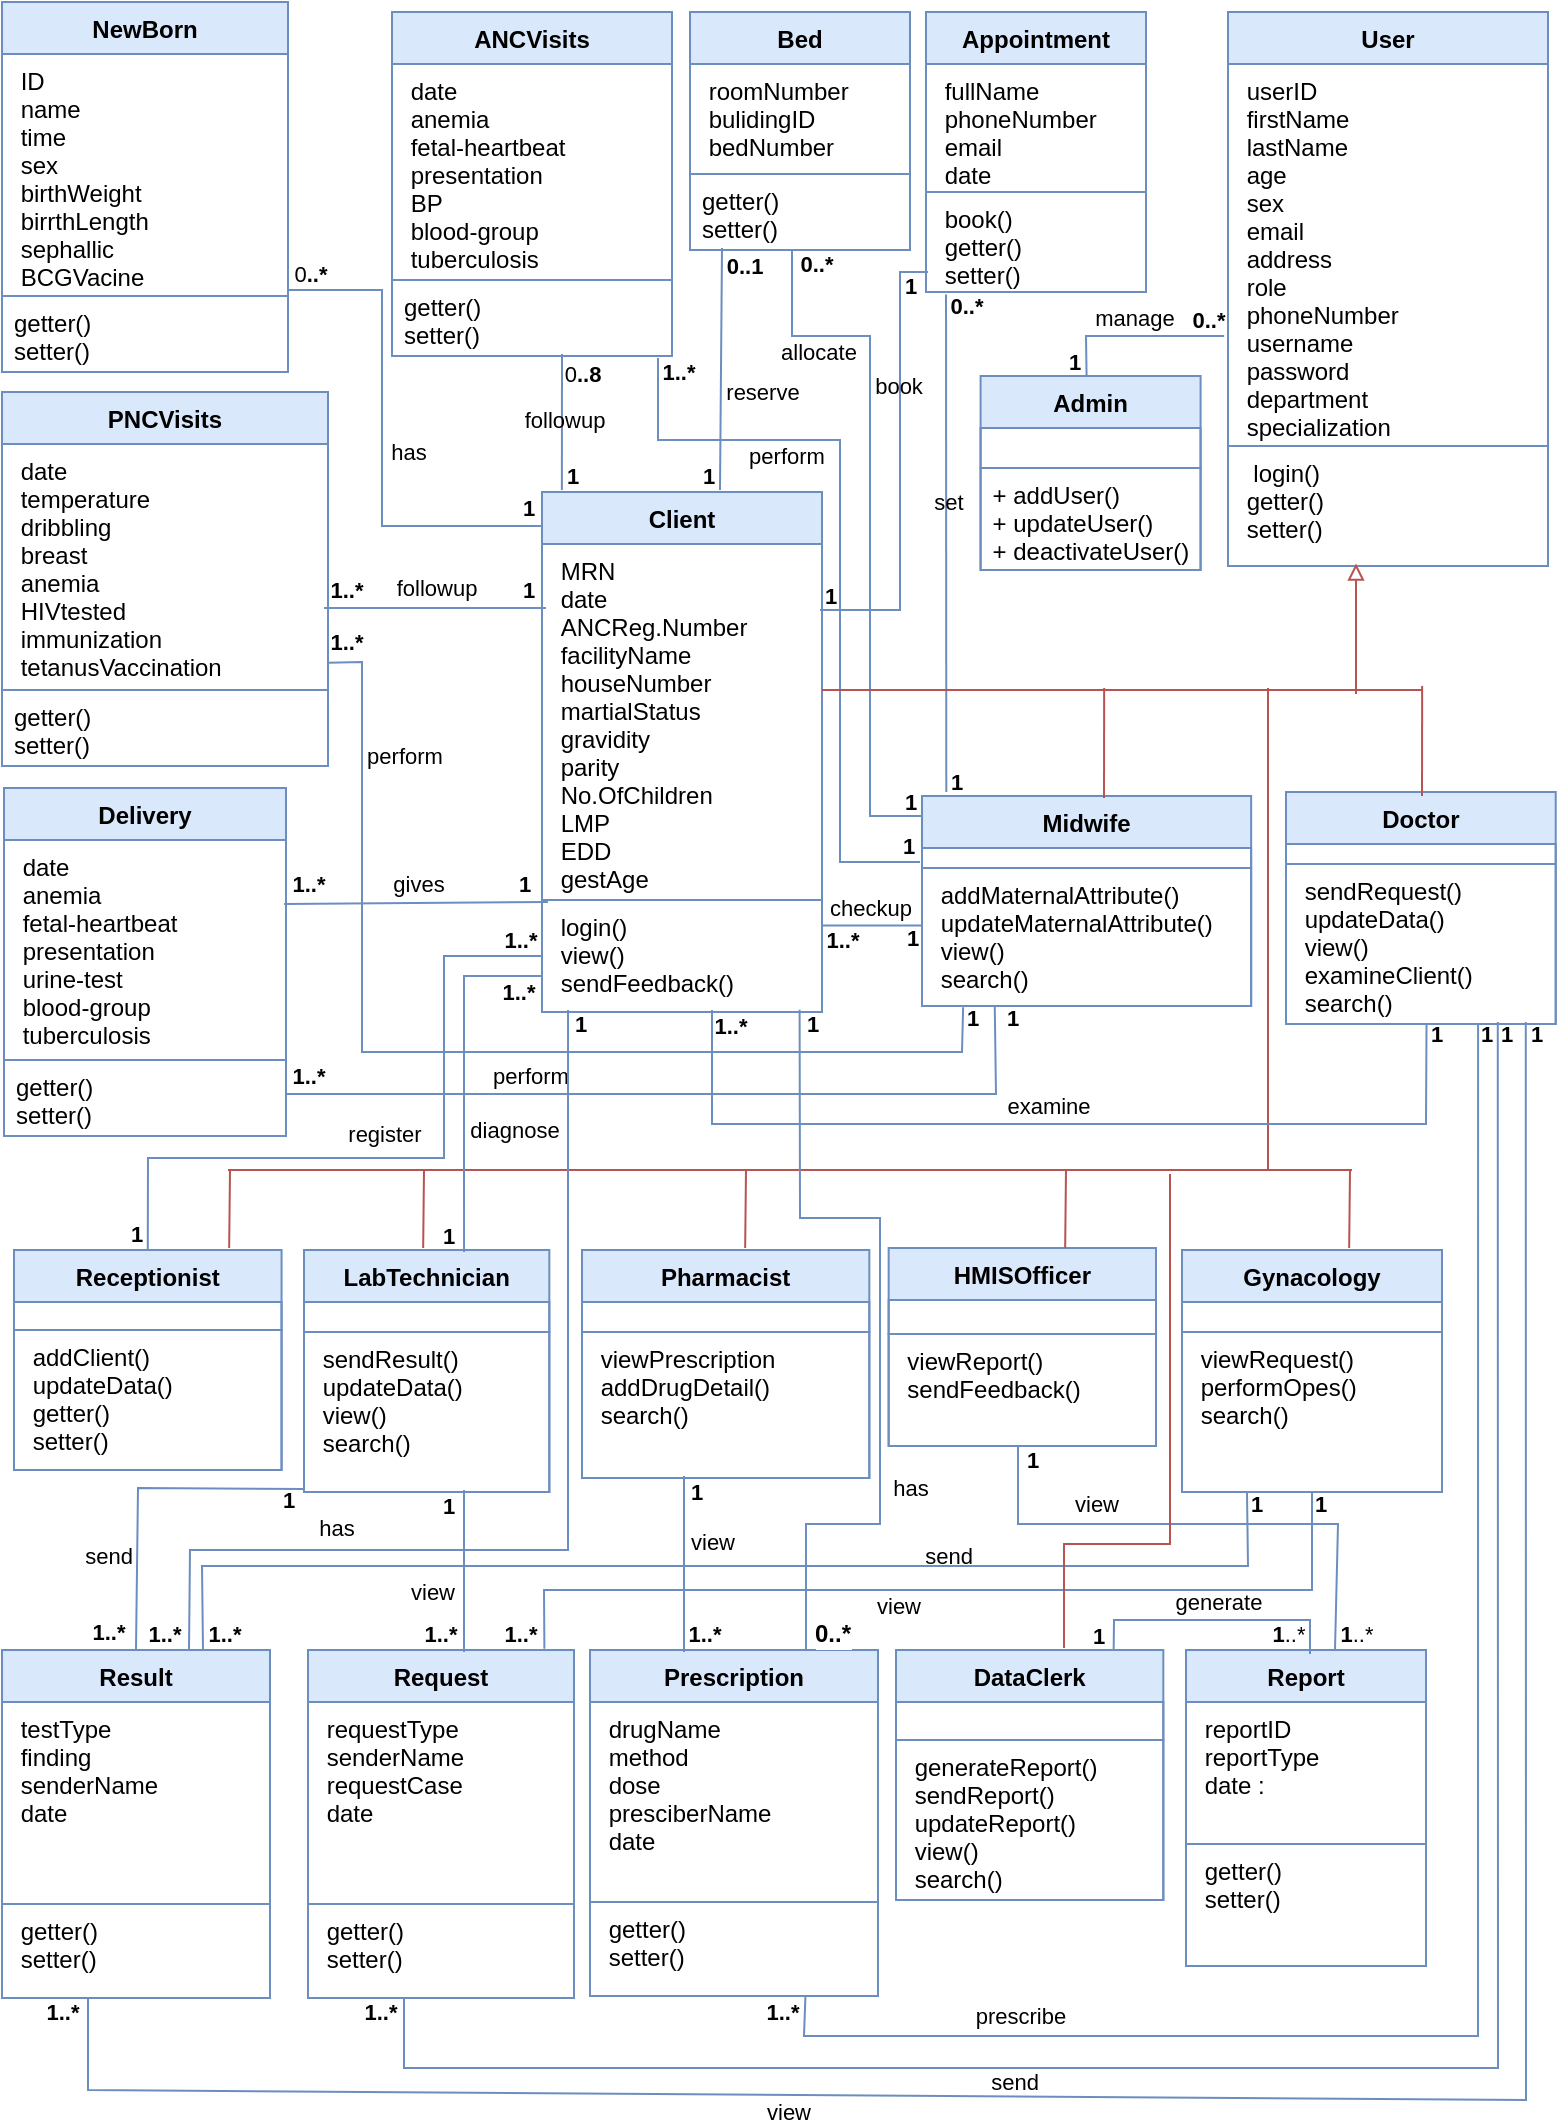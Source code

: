 <mxfile version="19.0.0" type="github" pages="2">
  <diagram id="C5RBs43oDa-KdzZeNtuy" name="Class Diagram">
    <mxGraphModel dx="1100" dy="390" grid="0" gridSize="10" guides="1" tooltips="1" connect="1" arrows="1" fold="1" page="1" pageScale="1" pageWidth="827" pageHeight="1169" math="0" shadow="0">
      <root>
        <mxCell id="WIyWlLk6GJQsqaUBKTNV-0" />
        <mxCell id="WIyWlLk6GJQsqaUBKTNV-1" parent="WIyWlLk6GJQsqaUBKTNV-0" />
        <mxCell id="coV18CZ96dicYKJdgp45-4" value="User" style="swimlane;fontStyle=1;align=center;verticalAlign=top;childLayout=stackLayout;horizontal=1;startSize=26;horizontalStack=0;resizeParent=1;resizeParentMax=0;resizeLast=0;collapsible=1;marginBottom=0;strokeWidth=1;spacingTop=0;fontSize=12;strokeColor=#6c8ebf;fillColor=#dae8fc;" parent="WIyWlLk6GJQsqaUBKTNV-1" vertex="1">
          <mxGeometry x="653" y="21" width="160" height="277" as="geometry" />
        </mxCell>
        <mxCell id="coV18CZ96dicYKJdgp45-5" value=" userID &#xa; firstName &#xa; lastName &#xa; age &#xa; sex&#xa; email &#xa; address &#xa; role &#xa; phoneNumber&#xa; username &#xa; password &#xa; department &#xa; specialization&#xa;" style="text;strokeColor=#6C8EBF;fillColor=none;align=left;verticalAlign=top;spacingLeft=4;spacingRight=4;overflow=hidden;rotatable=0;points=[[0,0.5],[1,0.5]];portConstraint=eastwest;strokeWidth=1;spacingTop=0;fontSize=12;" parent="coV18CZ96dicYKJdgp45-4" vertex="1">
          <mxGeometry y="26" width="160" height="191" as="geometry" />
        </mxCell>
        <mxCell id="coV18CZ96dicYKJdgp45-7" value="  login() &#xa; getter() &#xa; setter() " style="text;strokeColor=#6C8EBF;fillColor=none;align=left;verticalAlign=top;spacingLeft=4;spacingRight=4;overflow=hidden;rotatable=0;points=[[0,0.5],[1,0.5]];portConstraint=eastwest;strokeWidth=1;spacingTop=0;fontSize=12;" parent="coV18CZ96dicYKJdgp45-4" vertex="1">
          <mxGeometry y="217" width="160" height="60" as="geometry" />
        </mxCell>
        <mxCell id="ezx2IVxBo0MTf1jBkaTU-21" value="Result" style="swimlane;fontStyle=1;align=center;verticalAlign=top;childLayout=stackLayout;horizontal=1;startSize=26;horizontalStack=0;resizeParent=1;resizeParentMax=0;resizeLast=0;collapsible=1;marginBottom=0;strokeWidth=1;spacingTop=0;fontSize=12;strokeColor=#6c8ebf;fillColor=#dae8fc;" parent="WIyWlLk6GJQsqaUBKTNV-1" vertex="1">
          <mxGeometry x="40" y="840" width="134" height="174" as="geometry" />
        </mxCell>
        <mxCell id="ezx2IVxBo0MTf1jBkaTU-22" value=" testType &#xa; finding &#xa; senderName&#xa; date" style="text;strokeColor=#6C8EBF;fillColor=none;align=left;verticalAlign=top;spacingLeft=4;spacingRight=4;overflow=hidden;rotatable=0;points=[[0,0.5],[1,0.5]];portConstraint=eastwest;strokeWidth=1;spacingTop=0;fontSize=12;" parent="ezx2IVxBo0MTf1jBkaTU-21" vertex="1">
          <mxGeometry y="26" width="134" height="101" as="geometry" />
        </mxCell>
        <mxCell id="ezx2IVxBo0MTf1jBkaTU-23" value=" getter()&#xa; setter()" style="text;strokeColor=#6C8EBF;fillColor=none;align=left;verticalAlign=top;spacingLeft=4;spacingRight=4;overflow=hidden;rotatable=0;points=[[0,0.5],[1,0.5]];portConstraint=eastwest;strokeWidth=1;spacingTop=0;fontSize=12;" parent="ezx2IVxBo0MTf1jBkaTU-21" vertex="1">
          <mxGeometry y="127" width="134" height="47" as="geometry" />
        </mxCell>
        <mxCell id="ezx2IVxBo0MTf1jBkaTU-25" value="Request" style="swimlane;fontStyle=1;align=center;verticalAlign=top;childLayout=stackLayout;horizontal=1;startSize=26;horizontalStack=0;resizeParent=1;resizeParentMax=0;resizeLast=0;collapsible=1;marginBottom=0;strokeWidth=1;spacingTop=0;fontSize=12;strokeColor=#6c8ebf;fillColor=#dae8fc;" parent="WIyWlLk6GJQsqaUBKTNV-1" vertex="1">
          <mxGeometry x="193" y="840" width="133" height="174" as="geometry" />
        </mxCell>
        <mxCell id="ezx2IVxBo0MTf1jBkaTU-26" value=" requestType &#xa; senderName  &#xa; requestCase &#xa; date " style="text;strokeColor=#6C8EBF;fillColor=none;align=left;verticalAlign=top;spacingLeft=4;spacingRight=4;overflow=hidden;rotatable=0;points=[[0,0.5],[1,0.5]];portConstraint=eastwest;strokeWidth=1;spacingTop=0;fontSize=12;" parent="ezx2IVxBo0MTf1jBkaTU-25" vertex="1">
          <mxGeometry y="26" width="133" height="101" as="geometry" />
        </mxCell>
        <mxCell id="ezx2IVxBo0MTf1jBkaTU-27" value=" getter() &#xa; setter() " style="text;strokeColor=#6C8EBF;fillColor=none;align=left;verticalAlign=top;spacingLeft=4;spacingRight=4;overflow=hidden;rotatable=0;points=[[0,0.5],[1,0.5]];portConstraint=eastwest;strokeWidth=1;spacingTop=0;fontSize=12;" parent="ezx2IVxBo0MTf1jBkaTU-25" vertex="1">
          <mxGeometry y="127" width="133" height="47" as="geometry" />
        </mxCell>
        <mxCell id="ezx2IVxBo0MTf1jBkaTU-33" value="Prescription" style="swimlane;fontStyle=1;align=center;verticalAlign=top;childLayout=stackLayout;horizontal=1;startSize=26;horizontalStack=0;resizeParent=1;resizeParentMax=0;resizeLast=0;collapsible=1;marginBottom=0;strokeWidth=1;spacingTop=0;fontSize=12;strokeColor=#6c8ebf;fillColor=#dae8fc;" parent="WIyWlLk6GJQsqaUBKTNV-1" vertex="1">
          <mxGeometry x="334" y="840" width="144" height="173" as="geometry" />
        </mxCell>
        <mxCell id="ezx2IVxBo0MTf1jBkaTU-34" value=" drugName &#xa; method &#xa; dose &#xa; presciberName &#xa; date &#xa;" style="text;strokeColor=#6C8EBF;fillColor=none;align=left;verticalAlign=top;spacingLeft=4;spacingRight=4;overflow=hidden;rotatable=0;points=[[0,0.5],[1,0.5]];portConstraint=eastwest;strokeWidth=1;spacingTop=0;fontSize=12;" parent="ezx2IVxBo0MTf1jBkaTU-33" vertex="1">
          <mxGeometry y="26" width="144" height="100" as="geometry" />
        </mxCell>
        <mxCell id="ezx2IVxBo0MTf1jBkaTU-35" value=" getter() &#xa; setter() " style="text;strokeColor=#6C8EBF;fillColor=none;align=left;verticalAlign=top;spacingLeft=4;spacingRight=4;overflow=hidden;rotatable=0;points=[[0,0.5],[1,0.5]];portConstraint=eastwest;strokeWidth=1;spacingTop=0;fontSize=12;" parent="ezx2IVxBo0MTf1jBkaTU-33" vertex="1">
          <mxGeometry y="126" width="144" height="47" as="geometry" />
        </mxCell>
        <mxCell id="ezx2IVxBo0MTf1jBkaTU-37" value="Report" style="swimlane;fontStyle=1;align=center;verticalAlign=top;childLayout=stackLayout;horizontal=1;startSize=26;horizontalStack=0;resizeParent=1;resizeParentMax=0;resizeLast=0;collapsible=1;marginBottom=0;strokeWidth=1;spacingTop=0;fontSize=12;strokeColor=#6c8ebf;fillColor=#dae8fc;" parent="WIyWlLk6GJQsqaUBKTNV-1" vertex="1">
          <mxGeometry x="632" y="840" width="120" height="158" as="geometry" />
        </mxCell>
        <mxCell id="ezx2IVxBo0MTf1jBkaTU-38" value=" reportID &#xa; reportType &#xa; date : " style="text;strokeColor=#6C8EBF;fillColor=none;align=left;verticalAlign=top;spacingLeft=4;spacingRight=4;overflow=hidden;rotatable=0;points=[[0,0.5],[1,0.5]];portConstraint=eastwest;strokeWidth=1;spacingTop=0;fontSize=12;" parent="ezx2IVxBo0MTf1jBkaTU-37" vertex="1">
          <mxGeometry y="26" width="120" height="71" as="geometry" />
        </mxCell>
        <mxCell id="ezx2IVxBo0MTf1jBkaTU-39" value=" getter() &#xa; setter() " style="text;strokeColor=#6C8EBF;fillColor=none;align=left;verticalAlign=top;spacingLeft=4;spacingRight=4;overflow=hidden;rotatable=0;points=[[0,0.5],[1,0.5]];portConstraint=eastwest;strokeWidth=1;spacingTop=0;fontSize=12;" parent="ezx2IVxBo0MTf1jBkaTU-37" vertex="1">
          <mxGeometry y="97" width="120" height="61" as="geometry" />
        </mxCell>
        <mxCell id="coV18CZ96dicYKJdgp45-50" value="Client" style="swimlane;fontStyle=1;align=center;verticalAlign=top;childLayout=stackLayout;horizontal=1;startSize=26;horizontalStack=0;resizeParent=1;resizeParentMax=0;resizeLast=0;collapsible=1;marginBottom=0;strokeWidth=1;spacingTop=0;fontSize=12;strokeColor=#6c8ebf;fillColor=#dae8fc;" parent="WIyWlLk6GJQsqaUBKTNV-1" vertex="1">
          <mxGeometry x="310" y="261" width="140" height="260" as="geometry" />
        </mxCell>
        <mxCell id="coV18CZ96dicYKJdgp45-51" value=" MRN &#xa; date&#xa; ANCReg.Number&#xa; facilityName&#xa; houseNumber&#xa; martialStatus&#xa; gravidity &#xa; parity&#xa; No.OfChildren &#xa; LMP &#xa; EDD&#xa; gestAge &#xa;" style="text;strokeColor=#6C8EBF;fillColor=none;align=left;verticalAlign=top;spacingLeft=4;spacingRight=4;overflow=hidden;rotatable=0;points=[[0,0.5],[1,0.5]];portConstraint=eastwest;strokeWidth=1;spacingTop=0;fontSize=12;" parent="coV18CZ96dicYKJdgp45-50" vertex="1">
          <mxGeometry y="26" width="140" height="178" as="geometry" />
        </mxCell>
        <mxCell id="coV18CZ96dicYKJdgp45-52" value=" login() &#xa; view() &#xa; sendFeedback() " style="text;strokeColor=#6C8EBF;fillColor=none;align=left;verticalAlign=top;spacingLeft=4;spacingRight=4;overflow=hidden;rotatable=0;points=[[0,0.5],[1,0.5]];portConstraint=eastwest;strokeWidth=1;spacingTop=0;fontSize=12;" parent="coV18CZ96dicYKJdgp45-50" vertex="1">
          <mxGeometry y="204" width="140" height="56" as="geometry" />
        </mxCell>
        <mxCell id="coV18CZ96dicYKJdgp45-55" value="ANCVisits" style="swimlane;fontStyle=1;align=center;verticalAlign=top;childLayout=stackLayout;horizontal=1;startSize=26;horizontalStack=0;resizeParent=1;resizeParentMax=0;resizeLast=0;collapsible=1;marginBottom=0;strokeWidth=1;spacingTop=0;fontSize=12;strokeColor=#6c8ebf;fillColor=#dae8fc;" parent="WIyWlLk6GJQsqaUBKTNV-1" vertex="1">
          <mxGeometry x="235" y="21" width="140" height="172" as="geometry" />
        </mxCell>
        <mxCell id="coV18CZ96dicYKJdgp45-56" value=" date&#xa; anemia&#xa; fetal-heartbeat&#xa; presentation &#xa; BP &#xa; blood-group&#xa; tuberculosis" style="text;strokeColor=#6C8EBF;fillColor=none;align=left;verticalAlign=top;spacingLeft=4;spacingRight=4;overflow=hidden;rotatable=0;points=[[0,0.5],[1,0.5]];portConstraint=eastwest;strokeWidth=1;spacingTop=0;fontSize=12;" parent="coV18CZ96dicYKJdgp45-55" vertex="1">
          <mxGeometry y="26" width="140" height="108" as="geometry" />
        </mxCell>
        <mxCell id="IT7af8er3wbHc-K179dS-0" value="getter()&#xa;setter()&#xa;" style="text;strokeColor=#6C8EBF;fillColor=none;align=left;verticalAlign=top;spacingLeft=4;spacingRight=4;overflow=hidden;rotatable=0;points=[[0,0.5],[1,0.5]];portConstraint=eastwest;strokeWidth=1;spacingTop=0;fontSize=12;" parent="coV18CZ96dicYKJdgp45-55" vertex="1">
          <mxGeometry y="134" width="140" height="38" as="geometry" />
        </mxCell>
        <mxCell id="coV18CZ96dicYKJdgp45-61" value="Delivery" style="swimlane;fontStyle=1;align=center;verticalAlign=top;childLayout=stackLayout;horizontal=1;startSize=26;horizontalStack=0;resizeParent=1;resizeParentMax=0;resizeLast=0;collapsible=1;marginBottom=0;strokeWidth=1;spacingTop=0;fontSize=12;strokeColor=#6c8ebf;fillColor=#dae8fc;" parent="WIyWlLk6GJQsqaUBKTNV-1" vertex="1">
          <mxGeometry x="41.0" y="409" width="141" height="174" as="geometry" />
        </mxCell>
        <mxCell id="coV18CZ96dicYKJdgp45-62" value=" date &#xa; anemia &#xa; fetal-heartbeat &#xa; presentation &#xa; urine-test &#xa; blood-group &#xa; tuberculosis &#xa;&#xa;" style="text;strokeColor=#6C8EBF;fillColor=none;align=left;verticalAlign=top;spacingLeft=4;spacingRight=4;overflow=hidden;rotatable=0;points=[[0,0.5],[1,0.5]];portConstraint=eastwest;strokeWidth=1;spacingTop=0;fontSize=12;" parent="coV18CZ96dicYKJdgp45-61" vertex="1">
          <mxGeometry y="26" width="141" height="110" as="geometry" />
        </mxCell>
        <mxCell id="IT7af8er3wbHc-K179dS-3" value="getter()&#xa;setter()&#xa;" style="text;strokeColor=#6C8EBF;fillColor=none;align=left;verticalAlign=top;spacingLeft=4;spacingRight=4;overflow=hidden;rotatable=0;points=[[0,0.5],[1,0.5]];portConstraint=eastwest;strokeWidth=1;spacingTop=0;fontSize=12;" parent="coV18CZ96dicYKJdgp45-61" vertex="1">
          <mxGeometry y="136" width="141" height="38" as="geometry" />
        </mxCell>
        <mxCell id="coV18CZ96dicYKJdgp45-65" value="PNCVisits" style="swimlane;fontStyle=1;align=center;verticalAlign=top;childLayout=stackLayout;horizontal=1;startSize=26;horizontalStack=0;resizeParent=1;resizeParentMax=0;resizeLast=0;collapsible=1;marginBottom=0;strokeWidth=1;spacingTop=0;fontSize=12;strokeColor=#6c8ebf;fillColor=#dae8fc;" parent="WIyWlLk6GJQsqaUBKTNV-1" vertex="1">
          <mxGeometry x="40.0" y="211" width="163" height="187" as="geometry" />
        </mxCell>
        <mxCell id="coV18CZ96dicYKJdgp45-66" value=" date &#xa; temperature&#xa; dribbling &#xa; breast&#xa; anemia&#xa; HIVtested&#xa; immunization &#xa; tetanusVaccination&#xa;" style="text;strokeColor=#6C8EBF;fillColor=none;align=left;verticalAlign=top;spacingLeft=4;spacingRight=4;overflow=hidden;rotatable=0;points=[[0,0.5],[1,0.5]];portConstraint=eastwest;strokeWidth=1;spacingTop=0;fontSize=12;" parent="coV18CZ96dicYKJdgp45-65" vertex="1">
          <mxGeometry y="26" width="163" height="123" as="geometry" />
        </mxCell>
        <mxCell id="IT7af8er3wbHc-K179dS-2" value="getter()&#xa;setter()&#xa;" style="text;strokeColor=#6C8EBF;fillColor=none;align=left;verticalAlign=top;spacingLeft=4;spacingRight=4;overflow=hidden;rotatable=0;points=[[0,0.5],[1,0.5]];portConstraint=eastwest;strokeWidth=1;spacingTop=0;fontSize=12;" parent="coV18CZ96dicYKJdgp45-65" vertex="1">
          <mxGeometry y="149" width="163" height="38" as="geometry" />
        </mxCell>
        <mxCell id="coV18CZ96dicYKJdgp45-77" value="NewBorn" style="swimlane;fontStyle=1;align=center;verticalAlign=top;childLayout=stackLayout;horizontal=1;startSize=26;horizontalStack=0;resizeParent=1;resizeParentMax=0;resizeLast=0;collapsible=1;marginBottom=0;strokeWidth=1;spacingTop=0;fontSize=12;strokeColor=#6c8ebf;fillColor=#dae8fc;" parent="WIyWlLk6GJQsqaUBKTNV-1" vertex="1">
          <mxGeometry x="40.0" y="16" width="143" height="185" as="geometry" />
        </mxCell>
        <mxCell id="coV18CZ96dicYKJdgp45-78" value=" ID &#xa; name &#xa; time &#xa; sex  &#xa; birthWeight &#xa; birrthLength &#xa; sephallic&#xa; BCGVacine" style="text;strokeColor=#6C8EBF;fillColor=none;align=left;verticalAlign=top;spacingLeft=4;spacingRight=4;overflow=hidden;rotatable=0;points=[[0,0.5],[1,0.5]];portConstraint=eastwest;strokeWidth=1;spacingTop=0;fontSize=12;" parent="coV18CZ96dicYKJdgp45-77" vertex="1">
          <mxGeometry y="26" width="143" height="121" as="geometry" />
        </mxCell>
        <mxCell id="Wn-eCLg_XqfVdrKsII8J-35" value="getter()&#xa;setter()&#xa;" style="text;strokeColor=#6C8EBF;fillColor=none;align=left;verticalAlign=top;spacingLeft=4;spacingRight=4;overflow=hidden;rotatable=0;points=[[0,0.5],[1,0.5]];portConstraint=eastwest;strokeWidth=1;spacingTop=0;fontSize=12;" parent="coV18CZ96dicYKJdgp45-77" vertex="1">
          <mxGeometry y="147" width="143" height="38" as="geometry" />
        </mxCell>
        <mxCell id="coV18CZ96dicYKJdgp45-9" value="Midwife" style="swimlane;fontStyle=1;align=center;verticalAlign=top;childLayout=stackLayout;horizontal=1;startSize=26;horizontalStack=0;resizeParent=1;resizeParentMax=0;resizeLast=0;collapsible=1;marginBottom=0;strokeWidth=1;spacingTop=0;fontSize=12;strokeColor=#6c8ebf;fillColor=#dae8fc;" parent="WIyWlLk6GJQsqaUBKTNV-1" vertex="1">
          <mxGeometry x="500" y="413" width="164.57" height="105" as="geometry" />
        </mxCell>
        <mxCell id="Wn-eCLg_XqfVdrKsII8J-39" value="" style="text;strokeColor=#6C8EBF;fillColor=none;align=left;verticalAlign=top;spacingLeft=4;spacingRight=4;overflow=hidden;rotatable=0;points=[[0,0.5],[1,0.5]];portConstraint=eastwest;strokeWidth=1;spacingTop=0;fontSize=12;" parent="coV18CZ96dicYKJdgp45-9" vertex="1">
          <mxGeometry y="26" width="164.57" height="10" as="geometry" />
        </mxCell>
        <mxCell id="coV18CZ96dicYKJdgp45-12" value=" addMaternalAttribute()&#xa; updateMaternalAttribute() &#xa; view() &#xa; search()&#xa;" style="text;strokeColor=#6C8EBF;fillColor=none;align=left;verticalAlign=top;spacingLeft=4;spacingRight=4;overflow=hidden;rotatable=0;points=[[0,0.5],[1,0.5]];portConstraint=eastwest;strokeWidth=1;spacingTop=0;fontSize=12;" parent="coV18CZ96dicYKJdgp45-9" vertex="1">
          <mxGeometry y="36" width="164.57" height="69" as="geometry" />
        </mxCell>
        <mxCell id="coV18CZ96dicYKJdgp45-16" value="Doctor" style="swimlane;fontStyle=1;align=center;verticalAlign=top;childLayout=stackLayout;horizontal=1;startSize=26;horizontalStack=0;resizeParent=1;resizeParentMax=0;resizeLast=0;collapsible=1;marginBottom=0;strokeWidth=1;spacingTop=0;fontSize=12;strokeColor=#6c8ebf;fillColor=#dae8fc;" parent="WIyWlLk6GJQsqaUBKTNV-1" vertex="1">
          <mxGeometry x="682" y="411" width="134.86" height="116" as="geometry" />
        </mxCell>
        <mxCell id="Wn-eCLg_XqfVdrKsII8J-40" value="" style="text;strokeColor=#6C8EBF;fillColor=none;align=left;verticalAlign=top;spacingLeft=4;spacingRight=4;overflow=hidden;rotatable=0;points=[[0,0.5],[1,0.5]];portConstraint=eastwest;strokeWidth=1;spacingTop=0;fontSize=12;" parent="coV18CZ96dicYKJdgp45-16" vertex="1">
          <mxGeometry y="26" width="134.86" height="10" as="geometry" />
        </mxCell>
        <mxCell id="coV18CZ96dicYKJdgp45-18" value=" sendRequest() &#xa; updateData() &#xa; view() &#xa; examineClient() &#xa; search() &#xa;" style="text;strokeColor=#6C8EBF;fillColor=none;align=left;verticalAlign=top;spacingLeft=4;spacingRight=4;overflow=hidden;rotatable=0;points=[[0,0.5],[1,0.5]];portConstraint=eastwest;strokeWidth=1;spacingTop=0;fontSize=12;" parent="coV18CZ96dicYKJdgp45-16" vertex="1">
          <mxGeometry y="36" width="134.86" height="80" as="geometry" />
        </mxCell>
        <mxCell id="Jc25OmqgVMnvs9-wTiUW-7" value="" style="endArrow=none;html=1;rounded=0;strokeWidth=1;fillColor=#dae8fc;strokeColor=#6c8ebf;exitX=0.071;exitY=-0.004;exitDx=0;exitDy=0;exitPerimeter=0;" parent="WIyWlLk6GJQsqaUBKTNV-1" source="coV18CZ96dicYKJdgp45-50" edge="1">
          <mxGeometry width="50" height="50" relative="1" as="geometry">
            <mxPoint x="356" y="263" as="sourcePoint" />
            <mxPoint x="320" y="192" as="targetPoint" />
          </mxGeometry>
        </mxCell>
        <mxCell id="Jc25OmqgVMnvs9-wTiUW-8" value="followup" style="edgeLabel;html=1;align=center;verticalAlign=middle;resizable=0;points=[];labelBackgroundColor=none;" parent="Jc25OmqgVMnvs9-wTiUW-7" vertex="1" connectable="0">
          <mxGeometry x="0.426" y="-2" relative="1" as="geometry">
            <mxPoint x="-1" y="13" as="offset" />
          </mxGeometry>
        </mxCell>
        <mxCell id="Jc25OmqgVMnvs9-wTiUW-9" value="" style="endArrow=none;html=1;rounded=0;strokeWidth=1;entryX=1;entryY=0.78;entryDx=0;entryDy=0;entryPerimeter=0;fillColor=#dae8fc;strokeColor=#6c8ebf;" parent="WIyWlLk6GJQsqaUBKTNV-1" edge="1">
          <mxGeometry width="50" height="50" relative="1" as="geometry">
            <mxPoint x="310" y="278" as="sourcePoint" />
            <mxPoint x="183" y="159.94" as="targetPoint" />
            <Array as="points">
              <mxPoint x="230" y="278" />
              <mxPoint x="230" y="160" />
            </Array>
          </mxGeometry>
        </mxCell>
        <mxCell id="Jc25OmqgVMnvs9-wTiUW-10" value="has" style="edgeLabel;html=1;align=center;verticalAlign=middle;resizable=0;points=[];" parent="Jc25OmqgVMnvs9-wTiUW-9" vertex="1" connectable="0">
          <mxGeometry x="0.426" y="-2" relative="1" as="geometry">
            <mxPoint x="11" y="57" as="offset" />
          </mxGeometry>
        </mxCell>
        <mxCell id="Jc25OmqgVMnvs9-wTiUW-11" value="" style="endArrow=none;html=1;rounded=0;strokeWidth=1;fillColor=#dae8fc;strokeColor=#6c8ebf;exitX=0.007;exitY=0.18;exitDx=0;exitDy=0;exitPerimeter=0;" parent="WIyWlLk6GJQsqaUBKTNV-1" edge="1">
          <mxGeometry width="50" height="50" relative="1" as="geometry">
            <mxPoint x="311.98" y="319.04" as="sourcePoint" />
            <mxPoint x="201" y="319" as="targetPoint" />
          </mxGeometry>
        </mxCell>
        <mxCell id="Jc25OmqgVMnvs9-wTiUW-12" value="followup" style="edgeLabel;html=1;align=center;verticalAlign=middle;resizable=0;points=[];" parent="Jc25OmqgVMnvs9-wTiUW-11" vertex="1" connectable="0">
          <mxGeometry x="0.426" y="-2" relative="1" as="geometry">
            <mxPoint x="24" y="-8" as="offset" />
          </mxGeometry>
        </mxCell>
        <mxCell id="Jc25OmqgVMnvs9-wTiUW-21" value="" style="endArrow=none;html=1;rounded=0;strokeWidth=1;fillColor=#dae8fc;strokeColor=#6c8ebf;exitX=0.021;exitY=0.286;exitDx=0;exitDy=0;entryX=0.986;entryY=0.25;entryDx=0;entryDy=0;entryPerimeter=0;exitPerimeter=0;" parent="WIyWlLk6GJQsqaUBKTNV-1" edge="1">
          <mxGeometry width="50" height="50" relative="1" as="geometry">
            <mxPoint x="312.94" y="466.016" as="sourcePoint" />
            <mxPoint x="181.026" y="467" as="targetPoint" />
          </mxGeometry>
        </mxCell>
        <mxCell id="Jc25OmqgVMnvs9-wTiUW-22" value="gives" style="edgeLabel;html=1;align=center;verticalAlign=middle;resizable=0;points=[];" parent="Jc25OmqgVMnvs9-wTiUW-21" vertex="1" connectable="0">
          <mxGeometry x="0.426" y="-2" relative="1" as="geometry">
            <mxPoint x="29" y="-8" as="offset" />
          </mxGeometry>
        </mxCell>
        <mxCell id="Jc25OmqgVMnvs9-wTiUW-41" style="edgeStyle=none;rounded=0;orthogonalLoop=1;jettySize=auto;html=1;fontSize=11;startArrow=none;startFill=0;endArrow=none;endFill=0;strokeWidth=1;fillColor=#f8cecc;strokeColor=#b85450;" parent="WIyWlLk6GJQsqaUBKTNV-1" edge="1">
          <mxGeometry relative="1" as="geometry">
            <mxPoint x="673" y="359" as="targetPoint" />
            <mxPoint x="673" y="600" as="sourcePoint" />
          </mxGeometry>
        </mxCell>
        <mxCell id="Jc25OmqgVMnvs9-wTiUW-42" value="" style="endArrow=none;html=1;rounded=0;fontSize=11;strokeWidth=1;fillColor=#f8cecc;strokeColor=#b85450;" parent="WIyWlLk6GJQsqaUBKTNV-1" edge="1">
          <mxGeometry width="50" height="50" relative="1" as="geometry">
            <mxPoint x="750" y="360" as="sourcePoint" />
            <mxPoint x="590" y="360" as="targetPoint" />
          </mxGeometry>
        </mxCell>
        <mxCell id="Jc25OmqgVMnvs9-wTiUW-43" style="edgeStyle=none;rounded=0;orthogonalLoop=1;jettySize=auto;html=1;fontSize=11;startArrow=none;startFill=0;endArrow=block;endFill=0;strokeWidth=1;fillColor=#f8cecc;strokeColor=#b85450;entryX=0.4;entryY=1.013;entryDx=0;entryDy=0;entryPerimeter=0;" parent="WIyWlLk6GJQsqaUBKTNV-1" edge="1">
          <mxGeometry relative="1" as="geometry">
            <mxPoint x="717" y="296.78" as="targetPoint" />
            <mxPoint x="717" y="362" as="sourcePoint" />
          </mxGeometry>
        </mxCell>
        <mxCell id="Jc25OmqgVMnvs9-wTiUW-44" style="edgeStyle=none;rounded=0;orthogonalLoop=1;jettySize=auto;html=1;fontSize=11;startArrow=none;startFill=0;endArrow=none;endFill=0;strokeWidth=1;fillColor=#f8cecc;strokeColor=#b85450;entryX=0.513;entryY=1.083;entryDx=0;entryDy=0;entryPerimeter=0;" parent="WIyWlLk6GJQsqaUBKTNV-1" edge="1">
          <mxGeometry relative="1" as="geometry">
            <mxPoint x="591.08" y="358.98" as="targetPoint" />
            <mxPoint x="591" y="414" as="sourcePoint" />
          </mxGeometry>
        </mxCell>
        <mxCell id="Jc25OmqgVMnvs9-wTiUW-45" style="edgeStyle=none;rounded=0;orthogonalLoop=1;jettySize=auto;html=1;fontSize=11;startArrow=none;startFill=0;endArrow=none;endFill=0;strokeWidth=1;fillColor=#f8cecc;strokeColor=#b85450;entryX=0.513;entryY=1.083;entryDx=0;entryDy=0;entryPerimeter=0;" parent="WIyWlLk6GJQsqaUBKTNV-1" edge="1">
          <mxGeometry relative="1" as="geometry">
            <mxPoint x="750.08" y="357.98" as="targetPoint" />
            <mxPoint x="750" y="413" as="sourcePoint" />
          </mxGeometry>
        </mxCell>
        <mxCell id="Jc25OmqgVMnvs9-wTiUW-46" value="Appointment" style="swimlane;fontStyle=1;align=center;verticalAlign=top;childLayout=stackLayout;horizontal=1;startSize=26;horizontalStack=0;resizeParent=1;resizeParentMax=0;resizeLast=0;collapsible=1;marginBottom=0;strokeWidth=1;spacingTop=0;fontSize=12;strokeColor=#6c8ebf;fillColor=#dae8fc;" parent="WIyWlLk6GJQsqaUBKTNV-1" vertex="1">
          <mxGeometry x="502" y="21" width="110" height="140" as="geometry" />
        </mxCell>
        <mxCell id="Jc25OmqgVMnvs9-wTiUW-47" value=" fullName &#xa; phoneNumber&#xa; email &#xa; date" style="text;strokeColor=#6C8EBF;fillColor=none;align=left;verticalAlign=top;spacingLeft=4;spacingRight=4;overflow=hidden;rotatable=0;points=[[0,0.5],[1,0.5]];portConstraint=eastwest;strokeWidth=1;spacingTop=0;fontSize=12;" parent="Jc25OmqgVMnvs9-wTiUW-46" vertex="1">
          <mxGeometry y="26" width="110" height="64" as="geometry" />
        </mxCell>
        <mxCell id="Jc25OmqgVMnvs9-wTiUW-48" value=" book() &#xa; getter()&#xa; setter()" style="text;strokeColor=#6C8EBF;fillColor=none;align=left;verticalAlign=top;spacingLeft=4;spacingRight=4;overflow=hidden;rotatable=0;points=[[0,0.5],[1,0.5]];portConstraint=eastwest;strokeWidth=1;spacingTop=0;fontSize=12;" parent="Jc25OmqgVMnvs9-wTiUW-46" vertex="1">
          <mxGeometry y="90" width="110" height="50" as="geometry" />
        </mxCell>
        <mxCell id="coV18CZ96dicYKJdgp45-20" value="Gynacology" style="swimlane;fontStyle=1;align=center;verticalAlign=top;childLayout=stackLayout;horizontal=1;startSize=26;horizontalStack=0;resizeParent=1;resizeParentMax=0;resizeLast=0;collapsible=1;marginBottom=0;strokeWidth=1;spacingTop=0;fontSize=12;strokeColor=#6c8ebf;fillColor=#dae8fc;" parent="WIyWlLk6GJQsqaUBKTNV-1" vertex="1">
          <mxGeometry x="630" y="640" width="130" height="121" as="geometry" />
        </mxCell>
        <mxCell id="Wn-eCLg_XqfVdrKsII8J-32" value="" style="text;strokeColor=#6C8EBF;fillColor=none;align=left;verticalAlign=top;spacingLeft=4;spacingRight=4;overflow=hidden;rotatable=0;points=[[0,0.5],[1,0.5]];portConstraint=eastwest;strokeWidth=1;spacingTop=0;fontSize=12;" parent="coV18CZ96dicYKJdgp45-20" vertex="1">
          <mxGeometry y="26" width="130" height="15" as="geometry" />
        </mxCell>
        <mxCell id="coV18CZ96dicYKJdgp45-22" value=" viewRequest() &#xa; performOpes() &#xa; search() " style="text;strokeColor=#6C8EBF;fillColor=none;align=left;verticalAlign=top;spacingLeft=4;spacingRight=4;overflow=hidden;rotatable=0;points=[[0,0.5],[1,0.5]];portConstraint=eastwest;strokeWidth=1;spacingTop=0;fontSize=12;" parent="coV18CZ96dicYKJdgp45-20" vertex="1">
          <mxGeometry y="41" width="130" height="80" as="geometry" />
        </mxCell>
        <mxCell id="coV18CZ96dicYKJdgp45-24" value="LabTechnician" style="swimlane;fontStyle=1;align=center;verticalAlign=top;childLayout=stackLayout;horizontal=1;startSize=26;horizontalStack=0;resizeParent=1;resizeParentMax=0;resizeLast=0;collapsible=1;marginBottom=0;strokeWidth=1;spacingTop=0;fontSize=12;strokeColor=#6c8ebf;fillColor=#dae8fc;" parent="WIyWlLk6GJQsqaUBKTNV-1" vertex="1">
          <mxGeometry x="191" y="640" width="122.67" height="121" as="geometry" />
        </mxCell>
        <mxCell id="Wn-eCLg_XqfVdrKsII8J-29" value="" style="text;strokeColor=#6C8EBF;fillColor=none;align=left;verticalAlign=top;spacingLeft=4;spacingRight=4;overflow=hidden;rotatable=0;points=[[0,0.5],[1,0.5]];portConstraint=eastwest;strokeWidth=1;spacingTop=0;fontSize=12;" parent="coV18CZ96dicYKJdgp45-24" vertex="1">
          <mxGeometry y="26" width="122.67" height="15" as="geometry" />
        </mxCell>
        <mxCell id="coV18CZ96dicYKJdgp45-26" value=" sendResult() &#xa; updateData() &#xa; view() &#xa; search() " style="text;strokeColor=#6C8EBF;fillColor=none;align=left;verticalAlign=top;spacingLeft=4;spacingRight=4;overflow=hidden;rotatable=0;points=[[0,0.5],[1,0.5]];portConstraint=eastwest;strokeWidth=1;spacingTop=0;fontSize=12;" parent="coV18CZ96dicYKJdgp45-24" vertex="1">
          <mxGeometry y="41" width="122.67" height="80" as="geometry" />
        </mxCell>
        <mxCell id="coV18CZ96dicYKJdgp45-35" value="Pharmacist " style="swimlane;fontStyle=1;align=center;verticalAlign=top;childLayout=stackLayout;horizontal=1;startSize=26;horizontalStack=0;resizeParent=1;resizeParentMax=0;resizeLast=0;collapsible=1;marginBottom=0;strokeWidth=1;spacingTop=0;fontSize=12;strokeColor=#6c8ebf;fillColor=#dae8fc;" parent="WIyWlLk6GJQsqaUBKTNV-1" vertex="1">
          <mxGeometry x="330" y="640" width="143.67" height="114" as="geometry" />
        </mxCell>
        <mxCell id="Wn-eCLg_XqfVdrKsII8J-30" value="" style="text;strokeColor=#6C8EBF;fillColor=none;align=left;verticalAlign=top;spacingLeft=4;spacingRight=4;overflow=hidden;rotatable=0;points=[[0,0.5],[1,0.5]];portConstraint=eastwest;strokeWidth=1;spacingTop=0;fontSize=12;" parent="coV18CZ96dicYKJdgp45-35" vertex="1">
          <mxGeometry y="26" width="143.67" height="15" as="geometry" />
        </mxCell>
        <mxCell id="coV18CZ96dicYKJdgp45-37" value=" viewPrescription &#xa; addDrugDetail() &#xa; search() &#xa;" style="text;strokeColor=#6C8EBF;fillColor=none;align=left;verticalAlign=top;spacingLeft=4;spacingRight=4;overflow=hidden;rotatable=0;points=[[0,0.5],[1,0.5]];portConstraint=eastwest;strokeWidth=1;spacingTop=0;fontSize=12;" parent="coV18CZ96dicYKJdgp45-35" vertex="1">
          <mxGeometry y="41" width="143.67" height="73" as="geometry" />
        </mxCell>
        <mxCell id="coV18CZ96dicYKJdgp45-39" value="HMISOfficer" style="swimlane;fontStyle=1;align=center;verticalAlign=top;childLayout=stackLayout;horizontal=1;startSize=26;horizontalStack=0;resizeParent=1;resizeParentMax=0;resizeLast=0;collapsible=1;marginBottom=0;strokeWidth=1;spacingTop=0;fontSize=12;strokeColor=#6c8ebf;fillColor=#dae8fc;" parent="WIyWlLk6GJQsqaUBKTNV-1" vertex="1">
          <mxGeometry x="483.33" y="639" width="133.67" height="99" as="geometry" />
        </mxCell>
        <mxCell id="Wn-eCLg_XqfVdrKsII8J-31" value="" style="text;strokeColor=#6C8EBF;fillColor=none;align=left;verticalAlign=top;spacingLeft=4;spacingRight=4;overflow=hidden;rotatable=0;points=[[0,0.5],[1,0.5]];portConstraint=eastwest;strokeWidth=1;spacingTop=0;fontSize=12;" parent="coV18CZ96dicYKJdgp45-39" vertex="1">
          <mxGeometry y="26" width="133.67" height="17" as="geometry" />
        </mxCell>
        <mxCell id="coV18CZ96dicYKJdgp45-41" value=" viewReport() &#xa; sendFeedback() " style="text;strokeColor=#6C8EBF;fillColor=none;align=left;verticalAlign=top;spacingLeft=4;spacingRight=4;overflow=hidden;rotatable=0;points=[[0,0.5],[1,0.5]];portConstraint=eastwest;strokeWidth=1;spacingTop=0;fontSize=12;" parent="coV18CZ96dicYKJdgp45-39" vertex="1">
          <mxGeometry y="43" width="133.67" height="56" as="geometry" />
        </mxCell>
        <mxCell id="coV18CZ96dicYKJdgp45-43" value="DataClerk" style="swimlane;fontStyle=1;align=center;verticalAlign=top;childLayout=stackLayout;horizontal=1;startSize=26;horizontalStack=0;resizeParent=1;resizeParentMax=0;resizeLast=0;collapsible=1;marginBottom=0;strokeWidth=1;spacingTop=0;fontSize=12;strokeColor=#6c8ebf;fillColor=#dae8fc;" parent="WIyWlLk6GJQsqaUBKTNV-1" vertex="1">
          <mxGeometry x="487" y="840" width="133.67" height="125" as="geometry" />
        </mxCell>
        <mxCell id="Wn-eCLg_XqfVdrKsII8J-33" value="" style="text;strokeColor=#6C8EBF;fillColor=none;align=left;verticalAlign=top;spacingLeft=4;spacingRight=4;overflow=hidden;rotatable=0;points=[[0,0.5],[1,0.5]];portConstraint=eastwest;strokeWidth=1;spacingTop=0;fontSize=12;" parent="coV18CZ96dicYKJdgp45-43" vertex="1">
          <mxGeometry y="26" width="133.67" height="19" as="geometry" />
        </mxCell>
        <mxCell id="coV18CZ96dicYKJdgp45-45" value=" generateReport()&#xa; sendReport() &#xa; updateReport() &#xa; view() &#xa; search() &#xa;" style="text;strokeColor=#6C8EBF;fillColor=none;align=left;verticalAlign=top;spacingLeft=4;spacingRight=4;overflow=hidden;rotatable=0;points=[[0,0.5],[1,0.5]];portConstraint=eastwest;strokeWidth=1;spacingTop=0;fontSize=12;" parent="coV18CZ96dicYKJdgp45-43" vertex="1">
          <mxGeometry y="45" width="133.67" height="80" as="geometry" />
        </mxCell>
        <mxCell id="Jc25OmqgVMnvs9-wTiUW-40" style="edgeStyle=none;rounded=0;orthogonalLoop=1;jettySize=auto;html=1;fontSize=11;startArrow=none;startFill=0;endArrow=none;endFill=0;strokeWidth=1;fillColor=#f8cecc;strokeColor=#b85450;exitX=0.75;exitY=0;exitDx=0;exitDy=0;" parent="WIyWlLk6GJQsqaUBKTNV-1" edge="1">
          <mxGeometry relative="1" as="geometry">
            <mxPoint x="572" y="600" as="targetPoint" />
            <mxPoint x="571.582" y="639" as="sourcePoint" />
          </mxGeometry>
        </mxCell>
        <mxCell id="Jc25OmqgVMnvs9-wTiUW-49" value="Receptionist" style="swimlane;fontStyle=1;align=center;verticalAlign=top;childLayout=stackLayout;horizontal=1;startSize=26;horizontalStack=0;resizeParent=1;resizeParentMax=0;resizeLast=0;collapsible=1;marginBottom=0;strokeWidth=1;spacingTop=0;fontSize=12;strokeColor=#6c8ebf;fillColor=#dae8fc;" parent="WIyWlLk6GJQsqaUBKTNV-1" vertex="1">
          <mxGeometry x="46" y="640" width="133.78" height="110" as="geometry" />
        </mxCell>
        <mxCell id="Jc25OmqgVMnvs9-wTiUW-50" value="" style="text;strokeColor=#6C8EBF;fillColor=none;align=left;verticalAlign=top;spacingLeft=4;spacingRight=4;overflow=hidden;rotatable=0;points=[[0,0.5],[1,0.5]];portConstraint=eastwest;strokeWidth=1;spacingTop=0;fontSize=12;" parent="Jc25OmqgVMnvs9-wTiUW-49" vertex="1">
          <mxGeometry y="26" width="133.78" height="14" as="geometry" />
        </mxCell>
        <mxCell id="Jc25OmqgVMnvs9-wTiUW-51" value=" addClient()&#xa; updateData()&#xa; getter() &#xa; setter() " style="text;strokeColor=#6C8EBF;fillColor=none;align=left;verticalAlign=top;spacingLeft=4;spacingRight=4;overflow=hidden;rotatable=0;points=[[0,0.5],[1,0.5]];portConstraint=eastwest;strokeWidth=1;spacingTop=0;fontSize=12;" parent="Jc25OmqgVMnvs9-wTiUW-49" vertex="1">
          <mxGeometry y="40" width="133.78" height="70" as="geometry" />
        </mxCell>
        <mxCell id="Jc25OmqgVMnvs9-wTiUW-55" value="" style="endArrow=none;html=1;rounded=0;strokeWidth=1;entryX=0.001;entryY=0.009;entryDx=0;entryDy=0;exitX=1;exitY=0.903;exitDx=0;exitDy=0;entryPerimeter=0;fillColor=#dae8fc;strokeColor=#6c8ebf;exitPerimeter=0;" parent="WIyWlLk6GJQsqaUBKTNV-1" edge="1">
          <mxGeometry width="50" height="50" relative="1" as="geometry">
            <mxPoint x="450" y="477.734" as="sourcePoint" />
            <mxPoint x="500.165" y="477.72" as="targetPoint" />
          </mxGeometry>
        </mxCell>
        <mxCell id="Jc25OmqgVMnvs9-wTiUW-56" value="checkup" style="edgeLabel;html=1;align=center;verticalAlign=middle;resizable=0;points=[];" parent="Jc25OmqgVMnvs9-wTiUW-55" vertex="1" connectable="0">
          <mxGeometry x="0.426" y="-2" relative="1" as="geometry">
            <mxPoint x="-12" y="-11" as="offset" />
          </mxGeometry>
        </mxCell>
        <mxCell id="Jc25OmqgVMnvs9-wTiUW-60" value="" style="endArrow=none;html=1;rounded=0;fontSize=11;strokeWidth=1;fillColor=#f8cecc;strokeColor=#b85450;" parent="WIyWlLk6GJQsqaUBKTNV-1" edge="1">
          <mxGeometry width="50" height="50" relative="1" as="geometry">
            <mxPoint x="715" y="600" as="sourcePoint" />
            <mxPoint x="153" y="600" as="targetPoint" />
          </mxGeometry>
        </mxCell>
        <mxCell id="Jc25OmqgVMnvs9-wTiUW-61" style="edgeStyle=none;rounded=0;orthogonalLoop=1;jettySize=auto;html=1;fontSize=11;startArrow=none;startFill=0;endArrow=none;endFill=0;strokeWidth=1;fillColor=#f8cecc;strokeColor=#b85450;exitX=0.75;exitY=0;exitDx=0;exitDy=0;" parent="WIyWlLk6GJQsqaUBKTNV-1" edge="1">
          <mxGeometry relative="1" as="geometry">
            <mxPoint x="412.0" y="600" as="targetPoint" />
            <mxPoint x="411.582" y="639" as="sourcePoint" />
          </mxGeometry>
        </mxCell>
        <mxCell id="Jc25OmqgVMnvs9-wTiUW-62" style="edgeStyle=none;rounded=0;orthogonalLoop=1;jettySize=auto;html=1;fontSize=11;startArrow=none;startFill=0;endArrow=none;endFill=0;strokeWidth=1;fillColor=#f8cecc;strokeColor=#b85450;exitX=0.75;exitY=0;exitDx=0;exitDy=0;" parent="WIyWlLk6GJQsqaUBKTNV-1" edge="1">
          <mxGeometry relative="1" as="geometry">
            <mxPoint x="251.0" y="600" as="targetPoint" />
            <mxPoint x="250.582" y="639" as="sourcePoint" />
          </mxGeometry>
        </mxCell>
        <mxCell id="Jc25OmqgVMnvs9-wTiUW-63" style="edgeStyle=none;rounded=0;orthogonalLoop=1;jettySize=auto;html=1;fontSize=11;startArrow=none;startFill=0;endArrow=none;endFill=0;strokeWidth=1;fillColor=#f8cecc;strokeColor=#b85450;exitX=0.75;exitY=0;exitDx=0;exitDy=0;" parent="WIyWlLk6GJQsqaUBKTNV-1" edge="1">
          <mxGeometry relative="1" as="geometry">
            <mxPoint x="714.0" y="600" as="targetPoint" />
            <mxPoint x="713.582" y="639" as="sourcePoint" />
          </mxGeometry>
        </mxCell>
        <mxCell id="E7zGCj6l4MF8pXXS8mJf-0" value="" style="endArrow=none;html=1;rounded=0;strokeWidth=1;fillColor=#dae8fc;strokeColor=#6c8ebf;" parent="WIyWlLk6GJQsqaUBKTNV-1" edge="1">
          <mxGeometry width="50" height="50" relative="1" as="geometry">
            <mxPoint x="449" y="320" as="sourcePoint" />
            <mxPoint x="503" y="151" as="targetPoint" />
            <Array as="points">
              <mxPoint x="489" y="320" />
              <mxPoint x="489" y="151" />
            </Array>
          </mxGeometry>
        </mxCell>
        <mxCell id="E7zGCj6l4MF8pXXS8mJf-1" value="book" style="edgeLabel;html=1;align=center;verticalAlign=middle;resizable=0;points=[];labelBackgroundColor=none;" parent="E7zGCj6l4MF8pXXS8mJf-0" vertex="1" connectable="0">
          <mxGeometry x="0.426" y="-2" relative="1" as="geometry">
            <mxPoint x="-3" y="7" as="offset" />
          </mxGeometry>
        </mxCell>
        <mxCell id="E7zGCj6l4MF8pXXS8mJf-4" value="" style="endArrow=none;html=1;rounded=0;strokeWidth=1;exitX=0.25;exitY=0;exitDx=0;exitDy=0;fillColor=#dae8fc;strokeColor=#6c8ebf;entryX=0.091;entryY=1.024;entryDx=0;entryDy=0;entryPerimeter=0;" parent="WIyWlLk6GJQsqaUBKTNV-1" target="Jc25OmqgVMnvs9-wTiUW-48" edge="1">
          <mxGeometry width="50" height="50" relative="1" as="geometry">
            <mxPoint x="512.143" y="411" as="sourcePoint" />
            <mxPoint x="512.01" y="175.995" as="targetPoint" />
          </mxGeometry>
        </mxCell>
        <mxCell id="E7zGCj6l4MF8pXXS8mJf-5" value="set" style="edgeLabel;html=1;align=center;verticalAlign=middle;resizable=0;points=[];labelBackgroundColor=none;" parent="E7zGCj6l4MF8pXXS8mJf-4" vertex="1" connectable="0">
          <mxGeometry x="0.426" y="-2" relative="1" as="geometry">
            <mxPoint x="-1" y="32" as="offset" />
          </mxGeometry>
        </mxCell>
        <mxCell id="E7zGCj6l4MF8pXXS8mJf-8" value="" style="endArrow=none;html=1;rounded=0;strokeWidth=1;entryX=0.5;entryY=0;entryDx=0;entryDy=0;fillColor=#dae8fc;strokeColor=#6c8ebf;exitX=0;exitY=0.5;exitDx=0;exitDy=0;" parent="WIyWlLk6GJQsqaUBKTNV-1" source="coV18CZ96dicYKJdgp45-52" target="Jc25OmqgVMnvs9-wTiUW-49" edge="1">
          <mxGeometry width="50" height="50" relative="1" as="geometry">
            <mxPoint x="377" y="523" as="sourcePoint" />
            <mxPoint x="213" y="191.94" as="targetPoint" />
            <Array as="points">
              <mxPoint x="261" y="493" />
              <mxPoint x="261" y="594" />
              <mxPoint x="113" y="594" />
            </Array>
          </mxGeometry>
        </mxCell>
        <mxCell id="E7zGCj6l4MF8pXXS8mJf-9" value="register" style="edgeLabel;html=1;align=center;verticalAlign=middle;resizable=0;points=[];" parent="E7zGCj6l4MF8pXXS8mJf-8" vertex="1" connectable="0">
          <mxGeometry x="0.426" y="-2" relative="1" as="geometry">
            <mxPoint x="65" y="-10" as="offset" />
          </mxGeometry>
        </mxCell>
        <mxCell id="E7zGCj6l4MF8pXXS8mJf-12" style="edgeStyle=none;rounded=0;orthogonalLoop=1;jettySize=auto;html=1;fontSize=11;startArrow=none;startFill=0;endArrow=none;endFill=0;strokeWidth=1;fillColor=#f8cecc;strokeColor=#b85450;exitX=0.75;exitY=0;exitDx=0;exitDy=0;" parent="WIyWlLk6GJQsqaUBKTNV-1" edge="1">
          <mxGeometry relative="1" as="geometry">
            <mxPoint x="154.0" y="600" as="targetPoint" />
            <mxPoint x="153.582" y="639" as="sourcePoint" />
          </mxGeometry>
        </mxCell>
        <mxCell id="E7zGCj6l4MF8pXXS8mJf-13" value="" style="endArrow=none;html=1;rounded=0;strokeWidth=1;fillColor=#dae8fc;strokeColor=#6c8ebf;entryX=0.579;entryY=0.009;entryDx=0;entryDy=0;entryPerimeter=0;" parent="WIyWlLk6GJQsqaUBKTNV-1" edge="1">
          <mxGeometry width="50" height="50" relative="1" as="geometry">
            <mxPoint x="310" y="503" as="sourcePoint" />
            <mxPoint x="271.026" y="641.026" as="targetPoint" />
            <Array as="points">
              <mxPoint x="271" y="503" />
              <mxPoint x="271" y="597" />
            </Array>
          </mxGeometry>
        </mxCell>
        <mxCell id="E7zGCj6l4MF8pXXS8mJf-14" value="diagnose" style="edgeLabel;html=1;align=center;verticalAlign=middle;resizable=0;points=[];" parent="E7zGCj6l4MF8pXXS8mJf-13" vertex="1" connectable="0">
          <mxGeometry x="0.426" y="-2" relative="1" as="geometry">
            <mxPoint x="27" y="-10" as="offset" />
          </mxGeometry>
        </mxCell>
        <mxCell id="E7zGCj6l4MF8pXXS8mJf-21" value="" style="endArrow=none;html=1;rounded=0;strokeWidth=1;fillColor=#dae8fc;strokeColor=#6c8ebf;entryX=0.5;entryY=0;entryDx=0;entryDy=0;" parent="WIyWlLk6GJQsqaUBKTNV-1" edge="1">
          <mxGeometry width="50" height="50" relative="1" as="geometry">
            <mxPoint x="694" y="842" as="sourcePoint" />
            <mxPoint x="595.835" y="840" as="targetPoint" />
            <Array as="points">
              <mxPoint x="694" y="825" />
              <mxPoint x="596" y="825" />
            </Array>
          </mxGeometry>
        </mxCell>
        <mxCell id="E7zGCj6l4MF8pXXS8mJf-22" value="generate" style="edgeLabel;html=1;align=center;verticalAlign=middle;resizable=0;points=[];" parent="E7zGCj6l4MF8pXXS8mJf-21" vertex="1" connectable="0">
          <mxGeometry x="0.426" y="-2" relative="1" as="geometry">
            <mxPoint x="29" y="-7" as="offset" />
          </mxGeometry>
        </mxCell>
        <mxCell id="E7zGCj6l4MF8pXXS8mJf-25" value="" style="endArrow=none;html=1;rounded=0;strokeWidth=1;fillColor=#dae8fc;strokeColor=#6c8ebf;entryX=0.5;entryY=0;entryDx=0;entryDy=0;" parent="WIyWlLk6GJQsqaUBKTNV-1" edge="1">
          <mxGeometry width="50" height="50" relative="1" as="geometry">
            <mxPoint x="381" y="753" as="sourcePoint" />
            <mxPoint x="381" y="841" as="targetPoint" />
          </mxGeometry>
        </mxCell>
        <mxCell id="E7zGCj6l4MF8pXXS8mJf-26" value="view" style="edgeLabel;html=1;align=center;verticalAlign=middle;resizable=0;points=[];" parent="E7zGCj6l4MF8pXXS8mJf-25" vertex="1" connectable="0">
          <mxGeometry x="0.426" y="-2" relative="1" as="geometry">
            <mxPoint x="16" y="-30" as="offset" />
          </mxGeometry>
        </mxCell>
        <mxCell id="E7zGCj6l4MF8pXXS8mJf-29" value="" style="endArrow=none;html=1;rounded=0;strokeWidth=1;fillColor=#dae8fc;strokeColor=#6c8ebf;entryX=0.748;entryY=1.004;entryDx=0;entryDy=0;exitX=0.853;exitY=1.013;exitDx=0;exitDy=0;exitPerimeter=0;entryPerimeter=0;" parent="WIyWlLk6GJQsqaUBKTNV-1" target="ezx2IVxBo0MTf1jBkaTU-35" edge="1">
          <mxGeometry width="50" height="50" relative="1" as="geometry">
            <mxPoint x="778.036" y="527.04" as="sourcePoint" />
            <mxPoint x="441.144" y="1024.256" as="targetPoint" />
            <Array as="points">
              <mxPoint x="778" y="1033" />
              <mxPoint x="441" y="1033" />
            </Array>
          </mxGeometry>
        </mxCell>
        <mxCell id="E7zGCj6l4MF8pXXS8mJf-30" value="prescribe" style="edgeLabel;html=1;align=center;verticalAlign=middle;resizable=0;points=[];" parent="E7zGCj6l4MF8pXXS8mJf-29" vertex="1" connectable="0">
          <mxGeometry x="0.426" y="-2" relative="1" as="geometry">
            <mxPoint x="-120" y="-8" as="offset" />
          </mxGeometry>
        </mxCell>
        <mxCell id="E7zGCj6l4MF8pXXS8mJf-33" value="" style="endArrow=none;html=1;rounded=0;strokeWidth=1;fillColor=#dae8fc;strokeColor=#6c8ebf;entryX=0.5;entryY=0;entryDx=0;entryDy=0;" parent="WIyWlLk6GJQsqaUBKTNV-1" edge="1">
          <mxGeometry width="50" height="50" relative="1" as="geometry">
            <mxPoint x="548" y="738" as="sourcePoint" />
            <mxPoint x="706.5" y="840" as="targetPoint" />
            <Array as="points">
              <mxPoint x="548" y="777" />
              <mxPoint x="708" y="777" />
            </Array>
          </mxGeometry>
        </mxCell>
        <mxCell id="E7zGCj6l4MF8pXXS8mJf-34" value="view" style="edgeLabel;html=1;align=center;verticalAlign=middle;resizable=0;points=[];" parent="E7zGCj6l4MF8pXXS8mJf-33" vertex="1" connectable="0">
          <mxGeometry x="0.426" y="-2" relative="1" as="geometry">
            <mxPoint x="-109" y="-12" as="offset" />
          </mxGeometry>
        </mxCell>
        <mxCell id="E7zGCj6l4MF8pXXS8mJf-37" value="" style="endArrow=none;html=1;rounded=0;strokeWidth=1;fillColor=#dae8fc;strokeColor=#6c8ebf;exitX=0.889;exitY=0.987;exitDx=0;exitDy=0;exitPerimeter=0;entryX=0.406;entryY=1.004;entryDx=0;entryDy=0;entryPerimeter=0;" parent="WIyWlLk6GJQsqaUBKTNV-1" edge="1">
          <mxGeometry width="50" height="50" relative="1" as="geometry">
            <mxPoint x="787.891" y="525.96" as="sourcePoint" />
            <mxPoint x="240.998" y="1014.188" as="targetPoint" />
            <Array as="points">
              <mxPoint x="788" y="1049" />
              <mxPoint x="241" y="1049" />
            </Array>
          </mxGeometry>
        </mxCell>
        <mxCell id="E7zGCj6l4MF8pXXS8mJf-38" value="send" style="edgeLabel;html=1;align=center;verticalAlign=middle;resizable=0;points=[];" parent="E7zGCj6l4MF8pXXS8mJf-37" vertex="1" connectable="0">
          <mxGeometry x="0.426" y="-2" relative="1" as="geometry">
            <mxPoint x="23" y="9" as="offset" />
          </mxGeometry>
        </mxCell>
        <mxCell id="E7zGCj6l4MF8pXXS8mJf-41" value="" style="endArrow=none;html=1;rounded=0;strokeWidth=1;fillColor=#dae8fc;strokeColor=#6c8ebf;entryX=0.5;entryY=0;entryDx=0;entryDy=0;" parent="WIyWlLk6GJQsqaUBKTNV-1" edge="1">
          <mxGeometry width="50" height="50" relative="1" as="geometry">
            <mxPoint x="271" y="760" as="sourcePoint" />
            <mxPoint x="271" y="841" as="targetPoint" />
          </mxGeometry>
        </mxCell>
        <mxCell id="E7zGCj6l4MF8pXXS8mJf-42" value="view" style="edgeLabel;html=1;align=center;verticalAlign=middle;resizable=0;points=[];" parent="E7zGCj6l4MF8pXXS8mJf-41" vertex="1" connectable="0">
          <mxGeometry x="0.426" y="-2" relative="1" as="geometry">
            <mxPoint x="-14" y="-7" as="offset" />
          </mxGeometry>
        </mxCell>
        <mxCell id="E7zGCj6l4MF8pXXS8mJf-45" value="" style="endArrow=none;html=1;rounded=0;strokeWidth=1;fillColor=#dae8fc;strokeColor=#6c8ebf;entryX=0.5;entryY=0;entryDx=0;entryDy=0;exitX=0.001;exitY=0.982;exitDx=0;exitDy=0;exitPerimeter=0;" parent="WIyWlLk6GJQsqaUBKTNV-1" source="coV18CZ96dicYKJdgp45-26" target="ezx2IVxBo0MTf1jBkaTU-21" edge="1">
          <mxGeometry width="50" height="50" relative="1" as="geometry">
            <mxPoint x="188" y="760" as="sourcePoint" />
            <mxPoint x="401" y="861" as="targetPoint" />
            <Array as="points">
              <mxPoint x="108" y="759" />
            </Array>
          </mxGeometry>
        </mxCell>
        <mxCell id="E7zGCj6l4MF8pXXS8mJf-46" value="send" style="edgeLabel;html=1;align=center;verticalAlign=middle;resizable=0;points=[];" parent="E7zGCj6l4MF8pXXS8mJf-45" vertex="1" connectable="0">
          <mxGeometry x="0.426" y="-2" relative="1" as="geometry">
            <mxPoint x="-13" as="offset" />
          </mxGeometry>
        </mxCell>
        <mxCell id="E7zGCj6l4MF8pXXS8mJf-49" value="" style="endArrow=none;html=1;rounded=0;strokeWidth=1;fillColor=#dae8fc;strokeColor=#6c8ebf;entryX=0.821;entryY=0.002;entryDx=0;entryDy=0;entryPerimeter=0;exitX=0.5;exitY=1;exitDx=0;exitDy=0;" parent="WIyWlLk6GJQsqaUBKTNV-1" source="coV18CZ96dicYKJdgp45-20" edge="1">
          <mxGeometry width="50" height="50" relative="1" as="geometry">
            <mxPoint x="694" y="754" as="sourcePoint" />
            <mxPoint x="311.193" y="839.348" as="targetPoint" />
            <Array as="points">
              <mxPoint x="695" y="810" />
              <mxPoint x="311" y="810" />
            </Array>
          </mxGeometry>
        </mxCell>
        <mxCell id="E7zGCj6l4MF8pXXS8mJf-50" value="view" style="edgeLabel;html=1;align=center;verticalAlign=middle;resizable=0;points=[];" parent="E7zGCj6l4MF8pXXS8mJf-49" vertex="1" connectable="0">
          <mxGeometry x="0.426" y="-2" relative="1" as="geometry">
            <mxPoint x="73" y="10" as="offset" />
          </mxGeometry>
        </mxCell>
        <mxCell id="E7zGCj6l4MF8pXXS8mJf-53" value="" style="endArrow=none;html=1;rounded=0;strokeWidth=1;fillColor=#dae8fc;strokeColor=#6c8ebf;exitX=0.889;exitY=0.987;exitDx=0;exitDy=0;exitPerimeter=0;" parent="WIyWlLk6GJQsqaUBKTNV-1" edge="1">
          <mxGeometry width="50" height="50" relative="1" as="geometry">
            <mxPoint x="801.891" y="525.96" as="sourcePoint" />
            <mxPoint x="83" y="1014" as="targetPoint" />
            <Array as="points">
              <mxPoint x="802" y="1065" />
              <mxPoint x="83" y="1060" />
            </Array>
          </mxGeometry>
        </mxCell>
        <mxCell id="E7zGCj6l4MF8pXXS8mJf-54" value="view" style="edgeLabel;html=1;align=center;verticalAlign=middle;resizable=0;points=[];" parent="E7zGCj6l4MF8pXXS8mJf-53" vertex="1" connectable="0">
          <mxGeometry x="0.426" y="-2" relative="1" as="geometry">
            <mxPoint x="22" y="10" as="offset" />
          </mxGeometry>
        </mxCell>
        <mxCell id="E7zGCj6l4MF8pXXS8mJf-57" value="" style="endArrow=none;html=1;rounded=0;strokeWidth=1;fillColor=#dae8fc;strokeColor=#6c8ebf;exitX=0.521;exitY=1.004;exitDx=0;exitDy=0;exitPerimeter=0;" parent="WIyWlLk6GJQsqaUBKTNV-1" edge="1">
          <mxGeometry width="50" height="50" relative="1" as="geometry">
            <mxPoint x="752.262" y="527.32" as="sourcePoint" />
            <mxPoint x="395" y="520" as="targetPoint" />
            <Array as="points">
              <mxPoint x="752" y="577" />
              <mxPoint x="395" y="577" />
            </Array>
          </mxGeometry>
        </mxCell>
        <mxCell id="E7zGCj6l4MF8pXXS8mJf-58" value="examine " style="edgeLabel;html=1;align=center;verticalAlign=middle;resizable=0;points=[];" parent="E7zGCj6l4MF8pXXS8mJf-57" vertex="1" connectable="0">
          <mxGeometry x="0.426" y="-2" relative="1" as="geometry">
            <mxPoint x="92" y="-7" as="offset" />
          </mxGeometry>
        </mxCell>
        <mxCell id="E7zGCj6l4MF8pXXS8mJf-61" value="" style="endArrow=none;html=1;rounded=0;strokeWidth=1;fillColor=#dae8fc;strokeColor=#6c8ebf;entryX=1;entryY=0.822;entryDx=0;entryDy=0;entryPerimeter=0;exitX=0.125;exitY=1.009;exitDx=0;exitDy=0;exitPerimeter=0;" parent="WIyWlLk6GJQsqaUBKTNV-1" source="coV18CZ96dicYKJdgp45-12" edge="1">
          <mxGeometry width="50" height="50" relative="1" as="geometry">
            <mxPoint x="519.913" y="528.24" as="sourcePoint" />
            <mxPoint x="203" y="346.436" as="targetPoint" />
            <Array as="points">
              <mxPoint x="520" y="541" />
              <mxPoint x="220" y="541" />
              <mxPoint x="220" y="346" />
            </Array>
          </mxGeometry>
        </mxCell>
        <mxCell id="E7zGCj6l4MF8pXXS8mJf-62" value="perform" style="edgeLabel;html=1;align=center;verticalAlign=middle;resizable=0;points=[];" parent="E7zGCj6l4MF8pXXS8mJf-61" vertex="1" connectable="0">
          <mxGeometry x="0.426" y="-2" relative="1" as="geometry">
            <mxPoint x="19" y="-90" as="offset" />
          </mxGeometry>
        </mxCell>
        <mxCell id="E7zGCj6l4MF8pXXS8mJf-69" value="" style="endArrow=none;html=1;rounded=0;strokeWidth=1;fillColor=#dae8fc;strokeColor=#6c8ebf;entryX=0.999;entryY=0.882;entryDx=0;entryDy=0;entryPerimeter=0;exitX=0.221;exitY=0.995;exitDx=0;exitDy=0;exitPerimeter=0;" parent="WIyWlLk6GJQsqaUBKTNV-1" source="coV18CZ96dicYKJdgp45-12" edge="1">
          <mxGeometry width="50" height="50" relative="1" as="geometry">
            <mxPoint x="537.029" y="529.0" as="sourcePoint" />
            <mxPoint x="181.859" y="562.008" as="targetPoint" />
            <Array as="points">
              <mxPoint x="537" y="562" />
            </Array>
          </mxGeometry>
        </mxCell>
        <mxCell id="E7zGCj6l4MF8pXXS8mJf-70" value="perform" style="edgeLabel;html=1;align=center;verticalAlign=middle;resizable=0;points=[];" parent="E7zGCj6l4MF8pXXS8mJf-69" vertex="1" connectable="0">
          <mxGeometry x="0.426" y="-2" relative="1" as="geometry">
            <mxPoint x="7" y="-7" as="offset" />
          </mxGeometry>
        </mxCell>
        <mxCell id="E7zGCj6l4MF8pXXS8mJf-73" value="" style="endArrow=none;html=1;rounded=0;strokeWidth=1;fillColor=#dae8fc;strokeColor=#6c8ebf;" parent="WIyWlLk6GJQsqaUBKTNV-1" edge="1">
          <mxGeometry width="50" height="50" relative="1" as="geometry">
            <mxPoint x="499" y="446" as="sourcePoint" />
            <mxPoint x="368" y="194" as="targetPoint" />
            <Array as="points">
              <mxPoint x="459" y="446" />
              <mxPoint x="459" y="235" />
              <mxPoint x="368" y="235" />
            </Array>
          </mxGeometry>
        </mxCell>
        <mxCell id="E7zGCj6l4MF8pXXS8mJf-74" value="perform" style="edgeLabel;html=1;align=center;verticalAlign=middle;resizable=0;points=[];" parent="E7zGCj6l4MF8pXXS8mJf-73" vertex="1" connectable="0">
          <mxGeometry x="0.426" y="-2" relative="1" as="geometry">
            <mxPoint x="-5" y="10" as="offset" />
          </mxGeometry>
        </mxCell>
        <mxCell id="E7zGCj6l4MF8pXXS8mJf-77" value="" style="endArrow=none;html=1;rounded=0;strokeWidth=1;fillColor=#dae8fc;strokeColor=#6c8ebf;entryX=0.75;entryY=0;entryDx=0;entryDy=0;exitX=0.143;exitY=0.982;exitDx=0;exitDy=0;exitPerimeter=0;" parent="WIyWlLk6GJQsqaUBKTNV-1" edge="1">
          <mxGeometry width="50" height="50" relative="1" as="geometry">
            <mxPoint x="323.02" y="519.992" as="sourcePoint" />
            <mxPoint x="133.5" y="840" as="targetPoint" />
            <Array as="points">
              <mxPoint x="323" y="630" />
              <mxPoint x="323" y="790" />
              <mxPoint x="134" y="790" />
            </Array>
          </mxGeometry>
        </mxCell>
        <mxCell id="E7zGCj6l4MF8pXXS8mJf-78" value="has" style="edgeLabel;html=1;align=center;verticalAlign=middle;resizable=0;points=[];" parent="E7zGCj6l4MF8pXXS8mJf-77" vertex="1" connectable="0">
          <mxGeometry x="0.426" y="-2" relative="1" as="geometry">
            <mxPoint x="-23" y="-9" as="offset" />
          </mxGeometry>
        </mxCell>
        <mxCell id="Zx61vEGzBBReCcO16_2G-0" value="" style="endArrow=none;html=1;rounded=0;strokeWidth=1;fillColor=#dae8fc;strokeColor=#6c8ebf;entryX=0.75;entryY=0;entryDx=0;entryDy=0;exitX=0.25;exitY=1;exitDx=0;exitDy=0;" parent="WIyWlLk6GJQsqaUBKTNV-1" source="coV18CZ96dicYKJdgp45-20" edge="1">
          <mxGeometry width="50" height="50" relative="1" as="geometry">
            <mxPoint x="662.5" y="754" as="sourcePoint" />
            <mxPoint x="140.5" y="840" as="targetPoint" />
            <Array as="points">
              <mxPoint x="663" y="798" />
              <mxPoint x="140" y="798" />
            </Array>
          </mxGeometry>
        </mxCell>
        <mxCell id="Zx61vEGzBBReCcO16_2G-1" value="send" style="edgeLabel;html=1;align=center;verticalAlign=middle;resizable=0;points=[];labelBackgroundColor=none;" parent="Zx61vEGzBBReCcO16_2G-0" vertex="1" connectable="0">
          <mxGeometry x="0.426" y="-2" relative="1" as="geometry">
            <mxPoint x="242" y="-3" as="offset" />
          </mxGeometry>
        </mxCell>
        <mxCell id="Zx61vEGzBBReCcO16_2G-4" value="" style="endArrow=none;html=1;rounded=0;strokeWidth=1;fillColor=#dae8fc;strokeColor=#6c8ebf;entryX=0.75;entryY=0;entryDx=0;entryDy=0;exitX=0.92;exitY=0.98;exitDx=0;exitDy=0;exitPerimeter=0;" parent="WIyWlLk6GJQsqaUBKTNV-1" source="coV18CZ96dicYKJdgp45-52" target="ezx2IVxBo0MTf1jBkaTU-33" edge="1">
          <mxGeometry width="50" height="50" relative="1" as="geometry">
            <mxPoint x="391" y="763" as="sourcePoint" />
            <mxPoint x="391" y="851" as="targetPoint" />
            <Array as="points">
              <mxPoint x="439" y="624" />
              <mxPoint x="479" y="624" />
              <mxPoint x="479" y="777" />
              <mxPoint x="442" y="777" />
            </Array>
          </mxGeometry>
        </mxCell>
        <mxCell id="Zx61vEGzBBReCcO16_2G-5" value="has" style="edgeLabel;html=1;align=center;verticalAlign=middle;resizable=0;points=[];" parent="Zx61vEGzBBReCcO16_2G-4" vertex="1" connectable="0">
          <mxGeometry x="0.426" y="-2" relative="1" as="geometry">
            <mxPoint x="17" y="-4" as="offset" />
          </mxGeometry>
        </mxCell>
        <mxCell id="ZOrsoItBxFCYiApX_Gnv-0" value="Bed" style="swimlane;fontStyle=1;align=center;verticalAlign=top;childLayout=stackLayout;horizontal=1;startSize=26;horizontalStack=0;resizeParent=1;resizeParentMax=0;resizeLast=0;collapsible=1;marginBottom=0;strokeWidth=1;spacingTop=0;fontSize=12;strokeColor=#6c8ebf;fillColor=#dae8fc;" parent="WIyWlLk6GJQsqaUBKTNV-1" vertex="1">
          <mxGeometry x="384" y="21" width="110" height="119" as="geometry" />
        </mxCell>
        <mxCell id="ZOrsoItBxFCYiApX_Gnv-1" value=" roomNumber&#xa; bulidingID&#xa; bedNumber" style="text;strokeColor=#6C8EBF;fillColor=none;align=left;verticalAlign=top;spacingLeft=4;spacingRight=4;overflow=hidden;rotatable=0;points=[[0,0.5],[1,0.5]];portConstraint=eastwest;strokeWidth=1;spacingTop=0;fontSize=12;" parent="ZOrsoItBxFCYiApX_Gnv-0" vertex="1">
          <mxGeometry y="26" width="110" height="55" as="geometry" />
        </mxCell>
        <mxCell id="IT7af8er3wbHc-K179dS-1" value="getter()&#xa;setter()&#xa;" style="text;strokeColor=#6C8EBF;fillColor=none;align=left;verticalAlign=top;spacingLeft=4;spacingRight=4;overflow=hidden;rotatable=0;points=[[0,0.5],[1,0.5]];portConstraint=eastwest;strokeWidth=1;spacingTop=0;fontSize=12;" parent="ZOrsoItBxFCYiApX_Gnv-0" vertex="1">
          <mxGeometry y="81" width="110" height="38" as="geometry" />
        </mxCell>
        <mxCell id="ZOrsoItBxFCYiApX_Gnv-3" value="" style="endArrow=none;html=1;rounded=0;strokeWidth=1;fillColor=#dae8fc;strokeColor=#6c8ebf;" parent="WIyWlLk6GJQsqaUBKTNV-1" edge="1">
          <mxGeometry width="50" height="50" relative="1" as="geometry">
            <mxPoint x="500" y="423" as="sourcePoint" />
            <mxPoint x="435" y="140" as="targetPoint" />
            <Array as="points">
              <mxPoint x="474" y="423" />
              <mxPoint x="474" y="374" />
              <mxPoint x="474" y="183" />
              <mxPoint x="435" y="183" />
            </Array>
          </mxGeometry>
        </mxCell>
        <mxCell id="ZOrsoItBxFCYiApX_Gnv-4" value="allocate" style="edgeLabel;html=1;align=center;verticalAlign=middle;resizable=0;points=[];" parent="ZOrsoItBxFCYiApX_Gnv-3" vertex="1" connectable="0">
          <mxGeometry x="0.426" y="-2" relative="1" as="geometry">
            <mxPoint x="-28" y="-10" as="offset" />
          </mxGeometry>
        </mxCell>
        <mxCell id="ZOrsoItBxFCYiApX_Gnv-7" value="" style="endArrow=none;html=1;rounded=0;strokeWidth=1;fillColor=#dae8fc;strokeColor=#6c8ebf;" parent="WIyWlLk6GJQsqaUBKTNV-1" edge="1">
          <mxGeometry width="50" height="50" relative="1" as="geometry">
            <mxPoint x="399" y="260" as="sourcePoint" />
            <mxPoint x="400" y="139" as="targetPoint" />
          </mxGeometry>
        </mxCell>
        <mxCell id="ZOrsoItBxFCYiApX_Gnv-8" value="reserve" style="edgeLabel;html=1;align=center;verticalAlign=middle;resizable=0;points=[];" parent="ZOrsoItBxFCYiApX_Gnv-7" vertex="1" connectable="0">
          <mxGeometry x="0.426" y="-2" relative="1" as="geometry">
            <mxPoint x="18" y="37" as="offset" />
          </mxGeometry>
        </mxCell>
        <mxCell id="Wn-eCLg_XqfVdrKsII8J-41" style="edgeStyle=none;rounded=0;orthogonalLoop=1;jettySize=auto;html=1;fontSize=11;startArrow=none;startFill=0;endArrow=none;endFill=0;strokeWidth=1;fillColor=#f8cecc;strokeColor=#b85450;" parent="WIyWlLk6GJQsqaUBKTNV-1" edge="1">
          <mxGeometry relative="1" as="geometry">
            <mxPoint x="624" y="602" as="targetPoint" />
            <mxPoint x="571" y="839" as="sourcePoint" />
            <Array as="points">
              <mxPoint x="571" y="787" />
              <mxPoint x="624" y="787" />
            </Array>
          </mxGeometry>
        </mxCell>
        <mxCell id="Wn-eCLg_XqfVdrKsII8J-43" value="" style="endArrow=none;html=1;rounded=0;fontSize=11;strokeWidth=1;fillColor=#f8cecc;strokeColor=#b85450;" parent="WIyWlLk6GJQsqaUBKTNV-1" edge="1">
          <mxGeometry width="50" height="50" relative="1" as="geometry">
            <mxPoint x="610" y="360" as="sourcePoint" />
            <mxPoint x="450" y="360" as="targetPoint" />
          </mxGeometry>
        </mxCell>
        <mxCell id="1MYuHU7_BzHEo2dUdFYI-0" value="Admin" style="swimlane;fontStyle=1;align=center;verticalAlign=top;childLayout=stackLayout;horizontal=1;startSize=26;horizontalStack=0;resizeParent=1;resizeParentMax=0;resizeLast=0;collapsible=1;marginBottom=0;strokeWidth=1;spacingTop=0;fontSize=12;strokeColor=#6c8ebf;fillColor=#dae8fc;" parent="WIyWlLk6GJQsqaUBKTNV-1" vertex="1">
          <mxGeometry x="529.29" y="203" width="110" height="97" as="geometry" />
        </mxCell>
        <mxCell id="1MYuHU7_BzHEo2dUdFYI-1" value="" style="text;strokeColor=#6C8EBF;fillColor=none;align=left;verticalAlign=top;spacingLeft=4;spacingRight=4;overflow=hidden;rotatable=0;points=[[0,0.5],[1,0.5]];portConstraint=eastwest;strokeWidth=1;spacingTop=0;fontSize=12;" parent="1MYuHU7_BzHEo2dUdFYI-0" vertex="1">
          <mxGeometry y="26" width="110" height="20" as="geometry" />
        </mxCell>
        <mxCell id="1MYuHU7_BzHEo2dUdFYI-2" value="+ addUser()&#xa;+ updateUser()&#xa;+ deactivateUser()&#xa;&#xa;" style="text;strokeColor=#6C8EBF;fillColor=none;align=left;verticalAlign=top;spacingLeft=4;spacingRight=4;overflow=hidden;rotatable=0;points=[[0,0.5],[1,0.5]];portConstraint=eastwest;strokeWidth=1;spacingTop=0;fontSize=12;" parent="1MYuHU7_BzHEo2dUdFYI-0" vertex="1">
          <mxGeometry y="46" width="110" height="51" as="geometry" />
        </mxCell>
        <mxCell id="1MYuHU7_BzHEo2dUdFYI-3" value="" style="endArrow=none;html=1;rounded=0;strokeWidth=1;fillColor=#dae8fc;strokeColor=#6c8ebf;exitX=-0.012;exitY=0.712;exitDx=0;exitDy=0;exitPerimeter=0;entryX=0.5;entryY=0;entryDx=0;entryDy=0;" parent="WIyWlLk6GJQsqaUBKTNV-1" edge="1">
          <mxGeometry width="50" height="50" relative="1" as="geometry">
            <mxPoint x="651.08" y="182.992" as="sourcePoint" />
            <mxPoint x="582.29" y="203" as="targetPoint" />
            <Array as="points">
              <mxPoint x="582" y="183" />
            </Array>
          </mxGeometry>
        </mxCell>
        <mxCell id="1MYuHU7_BzHEo2dUdFYI-4" value="manage" style="edgeLabel;html=1;align=center;verticalAlign=middle;resizable=0;points=[];" parent="1MYuHU7_BzHEo2dUdFYI-3" vertex="1" connectable="0">
          <mxGeometry x="0.426" y="-2" relative="1" as="geometry">
            <mxPoint x="18" y="-7" as="offset" />
          </mxGeometry>
        </mxCell>
        <mxCell id="ZUAv4uaIIxq4s-usDBdT-0" value="0&lt;b&gt;..*&lt;/b&gt;" style="edgeLabel;html=1;align=center;verticalAlign=middle;resizable=0;points=[];fontSize=11;labelBackgroundColor=none;" vertex="1" connectable="0" parent="WIyWlLk6GJQsqaUBKTNV-1">
          <mxGeometry x="196" y="155" as="geometry">
            <mxPoint x="-2" y="-3" as="offset" />
          </mxGeometry>
        </mxCell>
        <mxCell id="ZUAv4uaIIxq4s-usDBdT-1" value="&lt;b&gt;1&lt;/b&gt;" style="edgeLabel;html=1;align=center;verticalAlign=middle;resizable=0;points=[];fontSize=11;labelBackgroundColor=none;" vertex="1" connectable="0" parent="WIyWlLk6GJQsqaUBKTNV-1">
          <mxGeometry x="303.143" y="269" as="geometry" />
        </mxCell>
        <mxCell id="ZUAv4uaIIxq4s-usDBdT-2" value="&lt;b&gt;1&lt;/b&gt;" style="edgeLabel;html=1;align=center;verticalAlign=middle;resizable=0;points=[];fontSize=11;labelBackgroundColor=none;" vertex="1" connectable="0" parent="WIyWlLk6GJQsqaUBKTNV-1">
          <mxGeometry x="325.143" y="253" as="geometry" />
        </mxCell>
        <mxCell id="ZUAv4uaIIxq4s-usDBdT-3" value="0&lt;font style=&quot;font-size: 11px;&quot;&gt;&lt;b&gt;..8&lt;/b&gt;&lt;/font&gt;" style="edgeLabel;html=1;align=center;verticalAlign=middle;resizable=0;points=[];" vertex="1" connectable="0" parent="WIyWlLk6GJQsqaUBKTNV-1">
          <mxGeometry x="329.898" y="201.285" as="geometry" />
        </mxCell>
        <mxCell id="ZUAv4uaIIxq4s-usDBdT-4" value="&lt;b&gt;1..*&lt;/b&gt;" style="edgeLabel;html=1;align=center;verticalAlign=middle;resizable=0;points=[];fontSize=11;" vertex="1" connectable="0" parent="WIyWlLk6GJQsqaUBKTNV-1">
          <mxGeometry x="378.069" y="200.93" as="geometry" />
        </mxCell>
        <mxCell id="ZUAv4uaIIxq4s-usDBdT-5" value="&lt;b&gt;0..&lt;font style=&quot;font-size: 11px;&quot;&gt;1&lt;/font&gt;&lt;/b&gt;" style="edgeLabel;html=1;align=center;verticalAlign=middle;resizable=0;points=[];" vertex="1" connectable="0" parent="WIyWlLk6GJQsqaUBKTNV-1">
          <mxGeometry x="411.028" y="147.87" as="geometry" />
        </mxCell>
        <mxCell id="ZUAv4uaIIxq4s-usDBdT-6" value="&lt;b&gt;0..*&lt;/b&gt;" style="edgeLabel;html=1;align=center;verticalAlign=middle;resizable=0;points=[];" vertex="1" connectable="0" parent="WIyWlLk6GJQsqaUBKTNV-1">
          <mxGeometry x="447.028" y="146.87" as="geometry" />
        </mxCell>
        <mxCell id="ZUAv4uaIIxq4s-usDBdT-7" value="&lt;b&gt;1&lt;/b&gt;" style="edgeLabel;html=1;align=center;verticalAlign=middle;resizable=0;points=[];fontSize=11;labelBackgroundColor=none;" vertex="1" connectable="0" parent="WIyWlLk6GJQsqaUBKTNV-1">
          <mxGeometry x="393.143" y="253" as="geometry" />
        </mxCell>
        <mxCell id="ZUAv4uaIIxq4s-usDBdT-8" value="&lt;b&gt;1&lt;/b&gt;" style="edgeLabel;html=1;align=center;verticalAlign=middle;resizable=0;points=[];fontSize=11;labelBackgroundColor=none;" vertex="1" connectable="0" parent="WIyWlLk6GJQsqaUBKTNV-1">
          <mxGeometry x="454.143" y="313" as="geometry" />
        </mxCell>
        <mxCell id="ZUAv4uaIIxq4s-usDBdT-9" value="&lt;b&gt;1&lt;/b&gt;" style="edgeLabel;html=1;align=center;verticalAlign=middle;resizable=0;points=[];fontSize=11;labelBackgroundColor=none;" vertex="1" connectable="0" parent="WIyWlLk6GJQsqaUBKTNV-1">
          <mxGeometry x="494.143" y="158" as="geometry" />
        </mxCell>
        <mxCell id="ZUAv4uaIIxq4s-usDBdT-10" value="&lt;b&gt;0..*&lt;/b&gt;" style="edgeLabel;html=1;align=center;verticalAlign=middle;resizable=0;points=[];" vertex="1" connectable="0" parent="WIyWlLk6GJQsqaUBKTNV-1">
          <mxGeometry x="522.028" y="167.87" as="geometry" />
        </mxCell>
        <mxCell id="ZUAv4uaIIxq4s-usDBdT-11" value="&lt;b&gt;1&lt;/b&gt;" style="edgeLabel;html=1;align=center;verticalAlign=middle;resizable=0;points=[];fontSize=11;labelBackgroundColor=none;" vertex="1" connectable="0" parent="WIyWlLk6GJQsqaUBKTNV-1">
          <mxGeometry x="517.143" y="406" as="geometry" />
        </mxCell>
        <mxCell id="ZUAv4uaIIxq4s-usDBdT-12" value="&lt;b&gt;1&lt;/b&gt;" style="edgeLabel;html=1;align=center;verticalAlign=middle;resizable=0;points=[];fontSize=11;labelBackgroundColor=none;" vertex="1" connectable="0" parent="WIyWlLk6GJQsqaUBKTNV-1">
          <mxGeometry x="494.143" y="416" as="geometry" />
        </mxCell>
        <mxCell id="ZUAv4uaIIxq4s-usDBdT-13" value="&lt;b&gt;1&lt;/b&gt;" style="edgeLabel;html=1;align=center;verticalAlign=middle;resizable=0;points=[];fontSize=11;labelBackgroundColor=none;" vertex="1" connectable="0" parent="WIyWlLk6GJQsqaUBKTNV-1">
          <mxGeometry x="493.143" y="438" as="geometry" />
        </mxCell>
        <mxCell id="ZUAv4uaIIxq4s-usDBdT-14" value="&lt;b&gt;1&lt;/b&gt;" style="edgeLabel;html=1;align=center;verticalAlign=middle;resizable=0;points=[];fontSize=11;labelBackgroundColor=none;" vertex="1" connectable="0" parent="WIyWlLk6GJQsqaUBKTNV-1">
          <mxGeometry x="495.143" y="484" as="geometry" />
        </mxCell>
        <mxCell id="ZUAv4uaIIxq4s-usDBdT-15" value="&lt;b&gt;1..*&lt;/b&gt;" style="edgeLabel;html=1;align=center;verticalAlign=middle;resizable=0;points=[];fontSize=11;" vertex="1" connectable="0" parent="WIyWlLk6GJQsqaUBKTNV-1">
          <mxGeometry x="459.859" y="484.721" as="geometry" />
        </mxCell>
        <mxCell id="ZUAv4uaIIxq4s-usDBdT-16" value="&lt;b&gt;1&lt;/b&gt;" style="edgeLabel;html=1;align=center;verticalAlign=middle;resizable=0;points=[];fontSize=11;labelBackgroundColor=none;" vertex="1" connectable="0" parent="WIyWlLk6GJQsqaUBKTNV-1">
          <mxGeometry x="576.143" y="196" as="geometry" />
        </mxCell>
        <mxCell id="ZUAv4uaIIxq4s-usDBdT-17" value="&lt;b&gt;0..*&lt;/b&gt;" style="edgeLabel;html=1;align=center;verticalAlign=middle;resizable=0;points=[];" vertex="1" connectable="0" parent="WIyWlLk6GJQsqaUBKTNV-1">
          <mxGeometry x="643.028" y="174.87" as="geometry" />
        </mxCell>
        <mxCell id="ZUAv4uaIIxq4s-usDBdT-18" value="&lt;b&gt;1&lt;/b&gt;" style="edgeLabel;html=1;align=center;verticalAlign=middle;resizable=0;points=[];fontSize=11;labelBackgroundColor=none;" vertex="1" connectable="0" parent="WIyWlLk6GJQsqaUBKTNV-1">
          <mxGeometry x="525.143" y="524" as="geometry" />
        </mxCell>
        <mxCell id="ZUAv4uaIIxq4s-usDBdT-19" value="&lt;b&gt;1&lt;/b&gt;" style="edgeLabel;html=1;align=center;verticalAlign=middle;resizable=0;points=[];fontSize=11;labelBackgroundColor=none;" vertex="1" connectable="0" parent="WIyWlLk6GJQsqaUBKTNV-1">
          <mxGeometry x="545.143" y="524" as="geometry" />
        </mxCell>
        <mxCell id="ZUAv4uaIIxq4s-usDBdT-20" value="&lt;b&gt;1&lt;/b&gt;" style="edgeLabel;html=1;align=center;verticalAlign=middle;resizable=0;points=[];fontSize=11;labelBackgroundColor=none;" vertex="1" connectable="0" parent="WIyWlLk6GJQsqaUBKTNV-1">
          <mxGeometry x="445.143" y="527" as="geometry" />
        </mxCell>
        <mxCell id="ZUAv4uaIIxq4s-usDBdT-21" value="&lt;b&gt;1..*&lt;/b&gt;" style="edgeLabel;html=1;align=center;verticalAlign=middle;resizable=0;points=[];fontSize=11;" vertex="1" connectable="0" parent="WIyWlLk6GJQsqaUBKTNV-1">
          <mxGeometry x="403.859" y="527.721" as="geometry" />
        </mxCell>
        <mxCell id="ZUAv4uaIIxq4s-usDBdT-22" value="&lt;b&gt;1..*&lt;/b&gt;" style="edgeLabel;html=1;align=center;verticalAlign=middle;resizable=0;points=[];fontSize=11;" vertex="1" connectable="0" parent="WIyWlLk6GJQsqaUBKTNV-1">
          <mxGeometry x="297.859" y="510.721" as="geometry" />
        </mxCell>
        <mxCell id="ZUAv4uaIIxq4s-usDBdT-23" value="&lt;b&gt;1..*&lt;/b&gt;" style="edgeLabel;html=1;align=center;verticalAlign=middle;resizable=0;points=[];fontSize=11;" vertex="1" connectable="0" parent="WIyWlLk6GJQsqaUBKTNV-1">
          <mxGeometry x="298.859" y="484.721" as="geometry" />
        </mxCell>
        <mxCell id="ZUAv4uaIIxq4s-usDBdT-24" value="&lt;b&gt;1&lt;/b&gt;" style="edgeLabel;html=1;align=center;verticalAlign=middle;resizable=0;points=[];fontSize=11;labelBackgroundColor=none;" vertex="1" connectable="0" parent="WIyWlLk6GJQsqaUBKTNV-1">
          <mxGeometry x="329.143" y="527" as="geometry" />
        </mxCell>
        <mxCell id="ZUAv4uaIIxq4s-usDBdT-25" value="&lt;b&gt;1&lt;/b&gt;" style="edgeLabel;html=1;align=center;verticalAlign=middle;resizable=0;points=[];fontSize=11;labelBackgroundColor=none;" vertex="1" connectable="0" parent="WIyWlLk6GJQsqaUBKTNV-1">
          <mxGeometry x="301.143" y="457" as="geometry" />
        </mxCell>
        <mxCell id="ZUAv4uaIIxq4s-usDBdT-26" value="&lt;b&gt;1..*&lt;/b&gt;" style="edgeLabel;html=1;align=center;verticalAlign=middle;resizable=0;points=[];fontSize=11;" vertex="1" connectable="0" parent="WIyWlLk6GJQsqaUBKTNV-1">
          <mxGeometry x="192.859" y="456.721" as="geometry" />
        </mxCell>
        <mxCell id="ZUAv4uaIIxq4s-usDBdT-27" value="&lt;b&gt;1..*&lt;/b&gt;" style="edgeLabel;html=1;align=center;verticalAlign=middle;resizable=0;points=[];fontSize=11;" vertex="1" connectable="0" parent="WIyWlLk6GJQsqaUBKTNV-1">
          <mxGeometry x="192.859" y="552.721" as="geometry" />
        </mxCell>
        <mxCell id="ZUAv4uaIIxq4s-usDBdT-28" value="&lt;b&gt;1&lt;/b&gt;" style="edgeLabel;html=1;align=center;verticalAlign=middle;resizable=0;points=[];fontSize=11;labelBackgroundColor=none;" vertex="1" connectable="0" parent="WIyWlLk6GJQsqaUBKTNV-1">
          <mxGeometry x="303.143" y="310" as="geometry" />
        </mxCell>
        <mxCell id="ZUAv4uaIIxq4s-usDBdT-30" value="&lt;b&gt;1..*&lt;/b&gt;" style="edgeLabel;html=1;align=center;verticalAlign=middle;resizable=0;points=[];fontSize=11;" vertex="1" connectable="0" parent="WIyWlLk6GJQsqaUBKTNV-1">
          <mxGeometry x="211.748" y="335.89" as="geometry" />
        </mxCell>
        <mxCell id="ZUAv4uaIIxq4s-usDBdT-31" value="&lt;b&gt;1..*&lt;/b&gt;" style="edgeLabel;html=1;align=center;verticalAlign=middle;resizable=0;points=[];fontSize=11;" vertex="1" connectable="0" parent="WIyWlLk6GJQsqaUBKTNV-1">
          <mxGeometry x="211.748" y="309.89" as="geometry" />
        </mxCell>
        <mxCell id="ZUAv4uaIIxq4s-usDBdT-32" value="&lt;b&gt;1&lt;/b&gt;" style="edgeLabel;html=1;align=center;verticalAlign=middle;resizable=0;points=[];fontSize=11;labelBackgroundColor=none;" vertex="1" connectable="0" parent="WIyWlLk6GJQsqaUBKTNV-1">
          <mxGeometry x="107.143" y="632" as="geometry" />
        </mxCell>
        <mxCell id="ZUAv4uaIIxq4s-usDBdT-33" value="&lt;b&gt;1&lt;/b&gt;" style="edgeLabel;html=1;align=center;verticalAlign=middle;resizable=0;points=[];fontSize=11;labelBackgroundColor=none;" vertex="1" connectable="0" parent="WIyWlLk6GJQsqaUBKTNV-1">
          <mxGeometry x="263.143" y="633" as="geometry" />
        </mxCell>
        <mxCell id="ZUAv4uaIIxq4s-usDBdT-34" value="&lt;b&gt;1&lt;/b&gt;" style="edgeLabel;html=1;align=center;verticalAlign=middle;resizable=0;points=[];fontSize=11;labelBackgroundColor=none;" vertex="1" connectable="0" parent="WIyWlLk6GJQsqaUBKTNV-1">
          <mxGeometry x="263.143" y="768" as="geometry" />
        </mxCell>
        <mxCell id="ZUAv4uaIIxq4s-usDBdT-35" value="&lt;b&gt;1&lt;/b&gt;" style="edgeLabel;html=1;align=center;verticalAlign=middle;resizable=0;points=[];fontSize=11;labelBackgroundColor=none;" vertex="1" connectable="0" parent="WIyWlLk6GJQsqaUBKTNV-1">
          <mxGeometry x="183.143" y="765" as="geometry" />
        </mxCell>
        <mxCell id="ZUAv4uaIIxq4s-usDBdT-36" value="&lt;b&gt;1&lt;/b&gt;" style="edgeLabel;html=1;align=center;verticalAlign=middle;resizable=0;points=[];fontSize=11;labelBackgroundColor=none;" vertex="1" connectable="0" parent="WIyWlLk6GJQsqaUBKTNV-1">
          <mxGeometry x="387.143" y="761" as="geometry" />
        </mxCell>
        <mxCell id="ZUAv4uaIIxq4s-usDBdT-37" value="&lt;b&gt;1&lt;/b&gt;" style="edgeLabel;html=1;align=center;verticalAlign=middle;resizable=0;points=[];fontSize=11;labelBackgroundColor=none;" vertex="1" connectable="0" parent="WIyWlLk6GJQsqaUBKTNV-1">
          <mxGeometry x="555.143" y="745" as="geometry" />
        </mxCell>
        <mxCell id="ZUAv4uaIIxq4s-usDBdT-38" value="&lt;b&gt;1..*&lt;/b&gt;" style="edgeLabel;html=1;align=center;verticalAlign=middle;resizable=0;points=[];fontSize=11;" vertex="1" connectable="0" parent="WIyWlLk6GJQsqaUBKTNV-1">
          <mxGeometry x="258.998" y="831.573" as="geometry" />
        </mxCell>
        <mxCell id="ZUAv4uaIIxq4s-usDBdT-39" value="&lt;b&gt;1..*&lt;/b&gt;" style="edgeLabel;html=1;align=center;verticalAlign=middle;resizable=0;points=[];fontSize=11;" vertex="1" connectable="0" parent="WIyWlLk6GJQsqaUBKTNV-1">
          <mxGeometry x="298.998" y="831.573" as="geometry" />
        </mxCell>
        <mxCell id="ZUAv4uaIIxq4s-usDBdT-40" value="&lt;b&gt;1..*&lt;/b&gt;" style="edgeLabel;html=1;align=center;verticalAlign=middle;resizable=0;points=[];fontSize=11;" vertex="1" connectable="0" parent="WIyWlLk6GJQsqaUBKTNV-1">
          <mxGeometry x="390.998" y="831.573" as="geometry" />
        </mxCell>
        <mxCell id="ZUAv4uaIIxq4s-usDBdT-41" value="&lt;font style=&quot;font-size: 12px;&quot;&gt;&lt;b&gt;0..*&lt;/b&gt;&lt;/font&gt;" style="edgeLabel;html=1;align=center;verticalAlign=middle;resizable=0;points=[];fontSize=11;" vertex="1" connectable="0" parent="WIyWlLk6GJQsqaUBKTNV-1">
          <mxGeometry x="455" y="831.795" as="geometry" />
        </mxCell>
        <mxCell id="ZUAv4uaIIxq4s-usDBdT-42" value="&lt;b&gt;1&lt;/b&gt;" style="edgeLabel;html=1;align=center;verticalAlign=middle;resizable=0;points=[];fontSize=11;labelBackgroundColor=none;" vertex="1" connectable="0" parent="WIyWlLk6GJQsqaUBKTNV-1">
          <mxGeometry x="588.143" y="833" as="geometry" />
        </mxCell>
        <mxCell id="ZUAv4uaIIxq4s-usDBdT-43" value="&lt;b&gt;1&lt;/b&gt;..*" style="edgeLabel;html=1;align=center;verticalAlign=middle;resizable=0;points=[];fontSize=11;" vertex="1" connectable="0" parent="WIyWlLk6GJQsqaUBKTNV-1">
          <mxGeometry x="682.714" y="832" as="geometry" />
        </mxCell>
        <mxCell id="ZUAv4uaIIxq4s-usDBdT-44" value="&lt;b&gt;1&lt;/b&gt;" style="edgeLabel;html=1;align=center;verticalAlign=middle;resizable=0;points=[];fontSize=11;labelBackgroundColor=none;" vertex="1" connectable="0" parent="WIyWlLk6GJQsqaUBKTNV-1">
          <mxGeometry x="667.143" y="767" as="geometry" />
        </mxCell>
        <mxCell id="ZUAv4uaIIxq4s-usDBdT-45" value="&lt;b&gt;1&lt;/b&gt;" style="edgeLabel;html=1;align=center;verticalAlign=middle;resizable=0;points=[];fontSize=11;labelBackgroundColor=none;" vertex="1" connectable="0" parent="WIyWlLk6GJQsqaUBKTNV-1">
          <mxGeometry x="699.143" y="767" as="geometry" />
        </mxCell>
        <mxCell id="ZUAv4uaIIxq4s-usDBdT-47" value="&lt;b&gt;1&lt;/b&gt;..*" style="edgeLabel;html=1;align=center;verticalAlign=middle;resizable=0;points=[];fontSize=11;" vertex="1" connectable="0" parent="WIyWlLk6GJQsqaUBKTNV-1">
          <mxGeometry x="716.714" y="832" as="geometry" />
        </mxCell>
        <mxCell id="ZUAv4uaIIxq4s-usDBdT-48" value="&lt;b&gt;1..*&lt;/b&gt;" style="edgeLabel;html=1;align=center;verticalAlign=middle;resizable=0;points=[];fontSize=11;" vertex="1" connectable="0" parent="WIyWlLk6GJQsqaUBKTNV-1">
          <mxGeometry x="429.998" y="1020.573" as="geometry" />
        </mxCell>
        <mxCell id="ZUAv4uaIIxq4s-usDBdT-49" value="&lt;b&gt;1..*&lt;/b&gt;" style="edgeLabel;html=1;align=center;verticalAlign=middle;resizable=0;points=[];fontSize=11;" vertex="1" connectable="0" parent="WIyWlLk6GJQsqaUBKTNV-1">
          <mxGeometry x="228.998" y="1020.573" as="geometry" />
        </mxCell>
        <mxCell id="ZUAv4uaIIxq4s-usDBdT-50" value="&lt;b&gt;1..*&lt;/b&gt;" style="edgeLabel;html=1;align=center;verticalAlign=middle;resizable=0;points=[];fontSize=11;" vertex="1" connectable="0" parent="WIyWlLk6GJQsqaUBKTNV-1">
          <mxGeometry x="69.998" y="1020.573" as="geometry" />
        </mxCell>
        <mxCell id="ZUAv4uaIIxq4s-usDBdT-51" value="&lt;b&gt;1..*&lt;/b&gt;" style="edgeLabel;html=1;align=center;verticalAlign=middle;resizable=0;points=[];fontSize=11;" vertex="1" connectable="0" parent="WIyWlLk6GJQsqaUBKTNV-1">
          <mxGeometry x="92.998" y="830.573" as="geometry" />
        </mxCell>
        <mxCell id="ZUAv4uaIIxq4s-usDBdT-52" value="&lt;b&gt;1..*&lt;/b&gt;" style="edgeLabel;html=1;align=center;verticalAlign=middle;resizable=0;points=[];fontSize=11;" vertex="1" connectable="0" parent="WIyWlLk6GJQsqaUBKTNV-1">
          <mxGeometry x="120.998" y="831.573" as="geometry" />
        </mxCell>
        <mxCell id="ZUAv4uaIIxq4s-usDBdT-53" value="&lt;b&gt;1..*&lt;/b&gt;" style="edgeLabel;html=1;align=center;verticalAlign=middle;resizable=0;points=[];fontSize=11;" vertex="1" connectable="0" parent="WIyWlLk6GJQsqaUBKTNV-1">
          <mxGeometry x="150.998" y="831.573" as="geometry" />
        </mxCell>
        <mxCell id="ZUAv4uaIIxq4s-usDBdT-54" value="&lt;b&gt;1&lt;/b&gt;" style="edgeLabel;html=1;align=center;verticalAlign=middle;resizable=0;points=[];fontSize=11;labelBackgroundColor=none;" vertex="1" connectable="0" parent="WIyWlLk6GJQsqaUBKTNV-1">
          <mxGeometry x="757.143" y="532" as="geometry" />
        </mxCell>
        <mxCell id="ZUAv4uaIIxq4s-usDBdT-55" value="&lt;b&gt;1&lt;/b&gt;" style="edgeLabel;html=1;align=center;verticalAlign=middle;resizable=0;points=[];fontSize=11;labelBackgroundColor=none;" vertex="1" connectable="0" parent="WIyWlLk6GJQsqaUBKTNV-1">
          <mxGeometry x="782.143" y="532" as="geometry" />
        </mxCell>
        <mxCell id="ZUAv4uaIIxq4s-usDBdT-56" value="&lt;b&gt;1&lt;/b&gt;" style="edgeLabel;html=1;align=center;verticalAlign=middle;resizable=0;points=[];fontSize=11;labelBackgroundColor=none;" vertex="1" connectable="0" parent="WIyWlLk6GJQsqaUBKTNV-1">
          <mxGeometry x="792.143" y="532" as="geometry" />
        </mxCell>
        <mxCell id="ZUAv4uaIIxq4s-usDBdT-57" value="&lt;b&gt;1&lt;/b&gt;" style="edgeLabel;html=1;align=center;verticalAlign=middle;resizable=0;points=[];fontSize=11;labelBackgroundColor=none;" vertex="1" connectable="0" parent="WIyWlLk6GJQsqaUBKTNV-1">
          <mxGeometry x="807.143" y="532" as="geometry" />
        </mxCell>
      </root>
    </mxGraphModel>
  </diagram>
  <diagram id="uoQHESE2pKwCt4VHYcpt" name="Page-2">
    <mxGraphModel dx="1080" dy="627" grid="1" gridSize="10" guides="1" tooltips="1" connect="1" arrows="1" fold="1" page="1" pageScale="1" pageWidth="850" pageHeight="1100" math="0" shadow="0">
      <root>
        <mxCell id="0" />
        <mxCell id="1" parent="0" />
        <mxCell id="3OXmQlTdd_s43SyNHVO--5" value="" style="rounded=0;orthogonalLoop=1;jettySize=auto;html=1;fillColor=#d5e8d4;strokeColor=#82b366;strokeWidth=2;fontStyle=1;fontSize=14;" edge="1" parent="1" source="3OXmQlTdd_s43SyNHVO--1" target="3OXmQlTdd_s43SyNHVO--4">
          <mxGeometry relative="1" as="geometry" />
        </mxCell>
        <mxCell id="3OXmQlTdd_s43SyNHVO--1" value="ANC Triage" style="rounded=1;whiteSpace=wrap;html=1;fillColor=#dae8fc;strokeColor=#6c8ebf;strokeWidth=2;fontStyle=1;fontSize=14;" vertex="1" parent="1">
          <mxGeometry x="120" y="80" width="120" height="60" as="geometry" />
        </mxCell>
        <mxCell id="3OXmQlTdd_s43SyNHVO--7" value="" style="rounded=0;orthogonalLoop=1;jettySize=auto;html=1;fillColor=#d5e8d4;strokeColor=#82b366;strokeWidth=2;fontStyle=1;fontSize=14;" edge="1" parent="1" source="3OXmQlTdd_s43SyNHVO--4" target="3OXmQlTdd_s43SyNHVO--6">
          <mxGeometry relative="1" as="geometry" />
        </mxCell>
        <mxCell id="3OXmQlTdd_s43SyNHVO--4" value="Registration" style="rounded=1;whiteSpace=wrap;html=1;fillColor=#dae8fc;strokeColor=#6c8ebf;strokeWidth=2;fontStyle=1;fontSize=14;" vertex="1" parent="1">
          <mxGeometry x="350" y="80" width="120" height="60" as="geometry" />
        </mxCell>
        <mxCell id="3OXmQlTdd_s43SyNHVO--9" value="" style="rounded=0;orthogonalLoop=1;jettySize=auto;html=1;fillColor=#d5e8d4;strokeColor=#82b366;strokeWidth=2;fontStyle=1;fontSize=14;" edge="1" parent="1" source="3OXmQlTdd_s43SyNHVO--6" target="3OXmQlTdd_s43SyNHVO--8">
          <mxGeometry relative="1" as="geometry" />
        </mxCell>
        <mxCell id="3OXmQlTdd_s43SyNHVO--6" value="PITC" style="rounded=1;whiteSpace=wrap;html=1;fillColor=#dae8fc;strokeColor=#6c8ebf;strokeWidth=2;fontStyle=1;fontSize=14;" vertex="1" parent="1">
          <mxGeometry x="560" y="80" width="120" height="60" as="geometry" />
        </mxCell>
        <mxCell id="3OXmQlTdd_s43SyNHVO--11" value="" style="rounded=0;orthogonalLoop=1;jettySize=auto;html=1;fillColor=#dae8fc;strokeColor=#6c8ebf;strokeWidth=2;fontStyle=1;fontSize=14;" edge="1" parent="1" source="3OXmQlTdd_s43SyNHVO--8" target="3OXmQlTdd_s43SyNHVO--10">
          <mxGeometry relative="1" as="geometry" />
        </mxCell>
        <mxCell id="3OXmQlTdd_s43SyNHVO--13" value="" style="rounded=0;orthogonalLoop=1;jettySize=auto;html=1;fillColor=#dae8fc;strokeColor=#6c8ebf;strokeWidth=2;fontStyle=1;fontSize=14;entryX=0.942;entryY=0.95;entryDx=0;entryDy=0;entryPerimeter=0;" edge="1" parent="1" source="3OXmQlTdd_s43SyNHVO--8" target="3OXmQlTdd_s43SyNHVO--12">
          <mxGeometry relative="1" as="geometry" />
        </mxCell>
        <mxCell id="3OXmQlTdd_s43SyNHVO--15" value="" style="rounded=0;orthogonalLoop=1;jettySize=auto;html=1;fillColor=#dae8fc;strokeColor=#6c8ebf;strokeWidth=2;fontStyle=1;fontSize=14;entryX=0.951;entryY=0.009;entryDx=0;entryDy=0;entryPerimeter=0;" edge="1" parent="1" source="3OXmQlTdd_s43SyNHVO--8" target="3OXmQlTdd_s43SyNHVO--14">
          <mxGeometry relative="1" as="geometry" />
        </mxCell>
        <mxCell id="3OXmQlTdd_s43SyNHVO--17" value="" style="rounded=0;orthogonalLoop=1;jettySize=auto;html=1;startArrow=none;fillColor=#dae8fc;strokeColor=#6c8ebf;strokeWidth=2;fontStyle=1;fontSize=14;" edge="1" parent="1" source="3OXmQlTdd_s43SyNHVO--8" target="3OXmQlTdd_s43SyNHVO--16">
          <mxGeometry relative="1" as="geometry" />
        </mxCell>
        <mxCell id="3OXmQlTdd_s43SyNHVO--19" value="" style="rounded=0;orthogonalLoop=1;jettySize=auto;html=1;fillColor=#d5e8d4;strokeColor=#82b366;strokeWidth=2;fontStyle=1;fontSize=14;" edge="1" parent="1" source="3OXmQlTdd_s43SyNHVO--8" target="3OXmQlTdd_s43SyNHVO--18">
          <mxGeometry relative="1" as="geometry" />
        </mxCell>
        <mxCell id="3OXmQlTdd_s43SyNHVO--8" value="ANC" style="rounded=1;whiteSpace=wrap;html=1;fillColor=#a0522d;strokeColor=#6D1F00;fontColor=#ffffff;strokeWidth=2;fontStyle=1;fontSize=14;" vertex="1" parent="1">
          <mxGeometry x="560" y="310" width="120" height="60" as="geometry" />
        </mxCell>
        <mxCell id="3OXmQlTdd_s43SyNHVO--10" value="Radiology " style="rounded=1;whiteSpace=wrap;html=1;fillColor=#dae8fc;strokeColor=#6c8ebf;strokeWidth=2;fontStyle=1;fontSize=14;" vertex="1" parent="1">
          <mxGeometry x="120" y="190" width="120" height="60" as="geometry" />
        </mxCell>
        <mxCell id="3OXmQlTdd_s43SyNHVO--12" value="Gynecology" style="rounded=1;whiteSpace=wrap;html=1;fillColor=#dae8fc;strokeColor=#6c8ebf;strokeWidth=2;fontStyle=1;fontSize=14;" vertex="1" parent="1">
          <mxGeometry x="350" y="190" width="120" height="60" as="geometry" />
        </mxCell>
        <mxCell id="3OXmQlTdd_s43SyNHVO--14" value="Laboratory" style="rounded=1;whiteSpace=wrap;html=1;fillColor=#dae8fc;strokeColor=#6c8ebf;strokeWidth=2;fontStyle=1;fontSize=14;" vertex="1" parent="1">
          <mxGeometry x="350" y="441" width="120" height="60" as="geometry" />
        </mxCell>
        <mxCell id="3OXmQlTdd_s43SyNHVO--16" value="Pharmacy" style="rounded=1;whiteSpace=wrap;html=1;fillColor=#dae8fc;strokeColor=#6c8ebf;strokeWidth=2;fontStyle=1;fontSize=14;" vertex="1" parent="1">
          <mxGeometry x="120" y="441" width="120" height="60" as="geometry" />
        </mxCell>
        <mxCell id="3OXmQlTdd_s43SyNHVO--21" value="" style="rounded=0;orthogonalLoop=1;jettySize=auto;html=1;fillColor=#d5e8d4;strokeColor=#82b366;entryX=0.975;entryY=0.945;entryDx=0;entryDy=0;exitX=0.058;exitY=0.033;exitDx=0;exitDy=0;exitPerimeter=0;strokeWidth=2;fontStyle=1;fontSize=14;entryPerimeter=0;" edge="1" parent="1" source="3OXmQlTdd_s43SyNHVO--18" target="3OXmQlTdd_s43SyNHVO--20">
          <mxGeometry relative="1" as="geometry" />
        </mxCell>
        <mxCell id="3OXmQlTdd_s43SyNHVO--18" value="Delivery Triage" style="rounded=1;whiteSpace=wrap;html=1;fillColor=#dae8fc;strokeColor=#6c8ebf;strokeWidth=2;fontStyle=1;fontSize=14;" vertex="1" parent="1">
          <mxGeometry x="560" y="441" width="120" height="60" as="geometry" />
        </mxCell>
        <mxCell id="3OXmQlTdd_s43SyNHVO--23" value="" style="rounded=0;orthogonalLoop=1;jettySize=auto;html=1;fillColor=#d5e8d4;strokeColor=#82b366;strokeWidth=2;fontStyle=1;fontSize=14;" edge="1" parent="1" source="3OXmQlTdd_s43SyNHVO--20" target="3OXmQlTdd_s43SyNHVO--22">
          <mxGeometry relative="1" as="geometry" />
        </mxCell>
        <mxCell id="3OXmQlTdd_s43SyNHVO--24" style="edgeStyle=none;rounded=0;orthogonalLoop=1;jettySize=auto;html=1;entryX=0.5;entryY=1;entryDx=0;entryDy=0;fillColor=#dae8fc;strokeColor=#6c8ebf;strokeWidth=2;fontStyle=1;fontSize=14;" edge="1" parent="1" source="3OXmQlTdd_s43SyNHVO--20" target="3OXmQlTdd_s43SyNHVO--12">
          <mxGeometry relative="1" as="geometry" />
        </mxCell>
        <mxCell id="3OXmQlTdd_s43SyNHVO--25" style="edgeStyle=none;rounded=0;orthogonalLoop=1;jettySize=auto;html=1;fillColor=#dae8fc;strokeColor=#6c8ebf;strokeWidth=2;fontStyle=1;fontSize=14;" edge="1" parent="1" source="3OXmQlTdd_s43SyNHVO--20" target="3OXmQlTdd_s43SyNHVO--14">
          <mxGeometry relative="1" as="geometry" />
        </mxCell>
        <mxCell id="3OXmQlTdd_s43SyNHVO--26" style="edgeStyle=none;rounded=0;orthogonalLoop=1;jettySize=auto;html=1;entryX=0.963;entryY=0.025;entryDx=0;entryDy=0;fillColor=#dae8fc;strokeColor=#6c8ebf;strokeWidth=2;fontStyle=1;fontSize=14;entryPerimeter=0;" edge="1" parent="1" source="3OXmQlTdd_s43SyNHVO--20" target="3OXmQlTdd_s43SyNHVO--16">
          <mxGeometry relative="1" as="geometry" />
        </mxCell>
        <mxCell id="3OXmQlTdd_s43SyNHVO--27" style="edgeStyle=none;rounded=0;orthogonalLoop=1;jettySize=auto;html=1;fillColor=#dae8fc;strokeColor=#6c8ebf;strokeWidth=2;fontStyle=1;fontSize=14;entryX=0.975;entryY=0.953;entryDx=0;entryDy=0;entryPerimeter=0;" edge="1" parent="1" source="3OXmQlTdd_s43SyNHVO--20" target="3OXmQlTdd_s43SyNHVO--10">
          <mxGeometry relative="1" as="geometry">
            <mxPoint x="240" y="250" as="targetPoint" />
          </mxGeometry>
        </mxCell>
        <mxCell id="3OXmQlTdd_s43SyNHVO--28" style="edgeStyle=none;rounded=0;orthogonalLoop=1;jettySize=auto;html=1;fillColor=#dae8fc;strokeColor=#6c8ebf;strokeWidth=2;fontStyle=1;fontSize=14;entryX=0.006;entryY=0.898;entryDx=0;entryDy=0;entryPerimeter=0;" edge="1" parent="1" source="3OXmQlTdd_s43SyNHVO--22" target="3OXmQlTdd_s43SyNHVO--12">
          <mxGeometry relative="1" as="geometry">
            <mxPoint x="350" y="250" as="targetPoint" />
          </mxGeometry>
        </mxCell>
        <mxCell id="3OXmQlTdd_s43SyNHVO--29" style="edgeStyle=none;rounded=0;orthogonalLoop=1;jettySize=auto;html=1;exitX=0.958;exitY=0.883;exitDx=0;exitDy=0;entryX=0.014;entryY=0.128;entryDx=0;entryDy=0;fillColor=#dae8fc;strokeColor=#6c8ebf;strokeWidth=2;fontStyle=1;fontSize=14;exitPerimeter=0;entryPerimeter=0;" edge="1" parent="1" source="3OXmQlTdd_s43SyNHVO--22" target="3OXmQlTdd_s43SyNHVO--14">
          <mxGeometry relative="1" as="geometry" />
        </mxCell>
        <mxCell id="3OXmQlTdd_s43SyNHVO--30" style="edgeStyle=none;rounded=0;orthogonalLoop=1;jettySize=auto;html=1;fillColor=#dae8fc;strokeColor=#6c8ebf;strokeWidth=2;fontStyle=1;fontSize=14;" edge="1" parent="1" source="3OXmQlTdd_s43SyNHVO--22" target="3OXmQlTdd_s43SyNHVO--16">
          <mxGeometry relative="1" as="geometry" />
        </mxCell>
        <mxCell id="3OXmQlTdd_s43SyNHVO--31" style="edgeStyle=none;rounded=0;orthogonalLoop=1;jettySize=auto;html=1;fillColor=#dae8fc;strokeColor=#6c8ebf;strokeWidth=2;fontStyle=1;fontSize=14;" edge="1" parent="1" source="3OXmQlTdd_s43SyNHVO--22">
          <mxGeometry relative="1" as="geometry">
            <mxPoint x="180" y="250" as="targetPoint" />
          </mxGeometry>
        </mxCell>
        <mxCell id="3OXmQlTdd_s43SyNHVO--22" value="PNC" style="rounded=1;whiteSpace=wrap;html=1;fillColor=#a0522d;strokeColor=#6D1F00;fontColor=#ffffff;strokeWidth=2;fontStyle=1;fontSize=14;" vertex="1" parent="1">
          <mxGeometry x="120" y="310" width="120" height="60" as="geometry" />
        </mxCell>
        <mxCell id="3OXmQlTdd_s43SyNHVO--20" value="Delivery" style="rounded=1;whiteSpace=wrap;html=1;fillColor=#a0522d;strokeColor=#6D1F00;fontColor=#ffffff;strokeWidth=2;fontStyle=1;fontSize=14;" vertex="1" parent="1">
          <mxGeometry x="350" y="310" width="120" height="60" as="geometry" />
        </mxCell>
      </root>
    </mxGraphModel>
  </diagram>
</mxfile>
